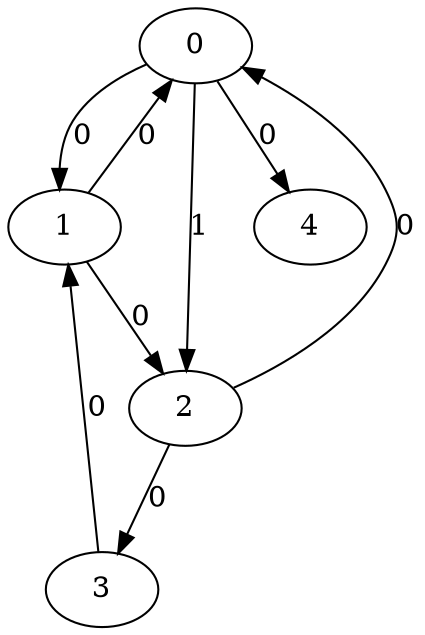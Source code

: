 // Source:716 Canonical: -1 0 1 -1 0 0 -1 0 -1 -1 0 -1 -1 0 -1 -1 0 -1 -1 -1 -1 -1 -1 -1 -1
digraph HRA_from_716_graph_000 {
  0 -> 1 [label="0"];
  0 -> 2 [label="1"];
  1 -> 0 [label="0"];
  1 -> 2 [label="0"];
  2 -> 0 [label="0"];
  2 -> 3 [label="0"];
  3 -> 1 [label="0"];
  0 -> 4 [label="0"];
}

// Source:716 Canonical: -1 0 1 -1 0 0 -1 0 -1 -1 0 -1 -1 0 -1 -1 0 -1 -1 -1 0 -1 -1 -1 -1
digraph HRA_from_716_graph_001 {
  0 -> 1 [label="0"];
  0 -> 2 [label="1"];
  1 -> 0 [label="0"];
  1 -> 2 [label="0"];
  2 -> 0 [label="0"];
  2 -> 3 [label="0"];
  3 -> 1 [label="0"];
  0 -> 4 [label="0"];
  4 -> 0 [label="0"];
}

// Source:716 Canonical: -1 0 1 -1 -1 0 -1 0 -1 0 0 -1 -1 0 -1 -1 0 -1 -1 -1 -1 -1 -1 -1 -1
digraph HRA_from_716_graph_002 {
  0 -> 1 [label="0"];
  0 -> 2 [label="1"];
  1 -> 0 [label="0"];
  1 -> 2 [label="0"];
  2 -> 0 [label="0"];
  2 -> 3 [label="0"];
  3 -> 1 [label="0"];
  1 -> 4 [label="0"];
}

// Source:716 Canonical: -1 0 1 -1 0 0 -1 0 -1 0 0 -1 -1 0 -1 -1 0 -1 -1 -1 -1 -1 -1 -1 -1
digraph HRA_from_716_graph_003 {
  0 -> 1 [label="0"];
  0 -> 2 [label="1"];
  1 -> 0 [label="0"];
  1 -> 2 [label="0"];
  2 -> 0 [label="0"];
  2 -> 3 [label="0"];
  3 -> 1 [label="0"];
  0 -> 4 [label="0"];
  1 -> 4 [label="0"];
}

// Source:716 Canonical: -1 0 1 -1 -1 0 -1 0 -1 0 0 -1 -1 0 -1 -1 0 -1 -1 -1 0 -1 -1 -1 -1
digraph HRA_from_716_graph_004 {
  0 -> 1 [label="0"];
  0 -> 2 [label="1"];
  1 -> 0 [label="0"];
  1 -> 2 [label="0"];
  2 -> 0 [label="0"];
  2 -> 3 [label="0"];
  3 -> 1 [label="0"];
  4 -> 0 [label="0"];
  1 -> 4 [label="0"];
}

// Source:716 Canonical: -1 0 1 -1 0 0 -1 0 -1 0 0 -1 -1 0 -1 -1 0 -1 -1 -1 0 -1 -1 -1 -1
digraph HRA_from_716_graph_005 {
  0 -> 1 [label="0"];
  0 -> 2 [label="1"];
  1 -> 0 [label="0"];
  1 -> 2 [label="0"];
  2 -> 0 [label="0"];
  2 -> 3 [label="0"];
  3 -> 1 [label="0"];
  0 -> 4 [label="0"];
  4 -> 0 [label="0"];
  1 -> 4 [label="0"];
}

// Source:716 Canonical: -1 0 1 -1 0 0 -1 0 -1 -1 0 -1 -1 0 -1 -1 0 -1 -1 -1 -1 0 -1 -1 -1
digraph HRA_from_716_graph_006 {
  0 -> 1 [label="0"];
  0 -> 2 [label="1"];
  1 -> 0 [label="0"];
  1 -> 2 [label="0"];
  2 -> 0 [label="0"];
  2 -> 3 [label="0"];
  3 -> 1 [label="0"];
  0 -> 4 [label="0"];
  4 -> 1 [label="0"];
}

// Source:716 Canonical: -1 0 1 -1 0 0 -1 0 -1 -1 0 -1 -1 0 -1 -1 0 -1 -1 -1 0 0 -1 -1 -1
digraph HRA_from_716_graph_007 {
  0 -> 1 [label="0"];
  0 -> 2 [label="1"];
  1 -> 0 [label="0"];
  1 -> 2 [label="0"];
  2 -> 0 [label="0"];
  2 -> 3 [label="0"];
  3 -> 1 [label="0"];
  0 -> 4 [label="0"];
  4 -> 0 [label="0"];
  4 -> 1 [label="0"];
}

// Source:716 Canonical: -1 0 1 -1 -1 0 -1 0 -1 0 0 -1 -1 0 -1 -1 0 -1 -1 -1 -1 0 -1 -1 -1
digraph HRA_from_716_graph_008 {
  0 -> 1 [label="0"];
  0 -> 2 [label="1"];
  1 -> 0 [label="0"];
  1 -> 2 [label="0"];
  2 -> 0 [label="0"];
  2 -> 3 [label="0"];
  3 -> 1 [label="0"];
  1 -> 4 [label="0"];
  4 -> 1 [label="0"];
}

// Source:716 Canonical: -1 0 1 -1 0 0 -1 0 -1 0 0 -1 -1 0 -1 -1 0 -1 -1 -1 -1 0 -1 -1 -1
digraph HRA_from_716_graph_009 {
  0 -> 1 [label="0"];
  0 -> 2 [label="1"];
  1 -> 0 [label="0"];
  1 -> 2 [label="0"];
  2 -> 0 [label="0"];
  2 -> 3 [label="0"];
  3 -> 1 [label="0"];
  0 -> 4 [label="0"];
  1 -> 4 [label="0"];
  4 -> 1 [label="0"];
}

// Source:716 Canonical: -1 0 1 -1 -1 0 -1 0 -1 0 0 -1 -1 0 -1 -1 0 -1 -1 -1 0 0 -1 -1 -1
digraph HRA_from_716_graph_010 {
  0 -> 1 [label="0"];
  0 -> 2 [label="1"];
  1 -> 0 [label="0"];
  1 -> 2 [label="0"];
  2 -> 0 [label="0"];
  2 -> 3 [label="0"];
  3 -> 1 [label="0"];
  4 -> 0 [label="0"];
  1 -> 4 [label="0"];
  4 -> 1 [label="0"];
}

// Source:716 Canonical: -1 0 1 -1 0 0 -1 0 -1 0 0 -1 -1 0 -1 -1 0 -1 -1 -1 0 0 -1 -1 -1
digraph HRA_from_716_graph_011 {
  0 -> 1 [label="0"];
  0 -> 2 [label="1"];
  1 -> 0 [label="0"];
  1 -> 2 [label="0"];
  2 -> 0 [label="0"];
  2 -> 3 [label="0"];
  3 -> 1 [label="0"];
  0 -> 4 [label="0"];
  4 -> 0 [label="0"];
  1 -> 4 [label="0"];
  4 -> 1 [label="0"];
}

// Source:716 Canonical: -1 0 1 -1 -1 0 -1 0 -1 -1 0 -1 -1 0 0 -1 0 -1 -1 -1 -1 -1 -1 -1 -1
digraph HRA_from_716_graph_012 {
  0 -> 1 [label="0"];
  0 -> 2 [label="1"];
  1 -> 0 [label="0"];
  1 -> 2 [label="0"];
  2 -> 0 [label="0"];
  2 -> 3 [label="0"];
  3 -> 1 [label="0"];
  2 -> 4 [label="0"];
}

// Source:716 Canonical: -1 0 1 -1 0 0 -1 0 -1 -1 0 -1 -1 0 0 -1 0 -1 -1 -1 -1 -1 -1 -1 -1
digraph HRA_from_716_graph_013 {
  0 -> 1 [label="0"];
  0 -> 2 [label="1"];
  1 -> 0 [label="0"];
  1 -> 2 [label="0"];
  2 -> 0 [label="0"];
  2 -> 3 [label="0"];
  3 -> 1 [label="0"];
  0 -> 4 [label="0"];
  2 -> 4 [label="0"];
}

// Source:716 Canonical: -1 0 1 -1 -1 0 -1 0 -1 -1 0 -1 -1 0 0 -1 0 -1 -1 -1 0 -1 -1 -1 -1
digraph HRA_from_716_graph_014 {
  0 -> 1 [label="0"];
  0 -> 2 [label="1"];
  1 -> 0 [label="0"];
  1 -> 2 [label="0"];
  2 -> 0 [label="0"];
  2 -> 3 [label="0"];
  3 -> 1 [label="0"];
  4 -> 0 [label="0"];
  2 -> 4 [label="0"];
}

// Source:716 Canonical: -1 0 1 -1 0 0 -1 0 -1 -1 0 -1 -1 0 0 -1 0 -1 -1 -1 0 -1 -1 -1 -1
digraph HRA_from_716_graph_015 {
  0 -> 1 [label="0"];
  0 -> 2 [label="1"];
  1 -> 0 [label="0"];
  1 -> 2 [label="0"];
  2 -> 0 [label="0"];
  2 -> 3 [label="0"];
  3 -> 1 [label="0"];
  0 -> 4 [label="0"];
  4 -> 0 [label="0"];
  2 -> 4 [label="0"];
}

// Source:716 Canonical: -1 0 1 -1 -1 0 -1 0 -1 0 0 -1 -1 0 0 -1 0 -1 -1 -1 -1 -1 -1 -1 -1
digraph HRA_from_716_graph_016 {
  0 -> 1 [label="0"];
  0 -> 2 [label="1"];
  1 -> 0 [label="0"];
  1 -> 2 [label="0"];
  2 -> 0 [label="0"];
  2 -> 3 [label="0"];
  3 -> 1 [label="0"];
  1 -> 4 [label="0"];
  2 -> 4 [label="0"];
}

// Source:716 Canonical: -1 0 1 -1 0 0 -1 0 -1 0 0 -1 -1 0 0 -1 0 -1 -1 -1 -1 -1 -1 -1 -1
digraph HRA_from_716_graph_017 {
  0 -> 1 [label="0"];
  0 -> 2 [label="1"];
  1 -> 0 [label="0"];
  1 -> 2 [label="0"];
  2 -> 0 [label="0"];
  2 -> 3 [label="0"];
  3 -> 1 [label="0"];
  0 -> 4 [label="0"];
  1 -> 4 [label="0"];
  2 -> 4 [label="0"];
}

// Source:716 Canonical: -1 0 1 -1 -1 0 -1 0 -1 0 0 -1 -1 0 0 -1 0 -1 -1 -1 0 -1 -1 -1 -1
digraph HRA_from_716_graph_018 {
  0 -> 1 [label="0"];
  0 -> 2 [label="1"];
  1 -> 0 [label="0"];
  1 -> 2 [label="0"];
  2 -> 0 [label="0"];
  2 -> 3 [label="0"];
  3 -> 1 [label="0"];
  4 -> 0 [label="0"];
  1 -> 4 [label="0"];
  2 -> 4 [label="0"];
}

// Source:716 Canonical: -1 0 1 -1 0 0 -1 0 -1 0 0 -1 -1 0 0 -1 0 -1 -1 -1 0 -1 -1 -1 -1
digraph HRA_from_716_graph_019 {
  0 -> 1 [label="0"];
  0 -> 2 [label="1"];
  1 -> 0 [label="0"];
  1 -> 2 [label="0"];
  2 -> 0 [label="0"];
  2 -> 3 [label="0"];
  3 -> 1 [label="0"];
  0 -> 4 [label="0"];
  4 -> 0 [label="0"];
  1 -> 4 [label="0"];
  2 -> 4 [label="0"];
}

// Source:716 Canonical: -1 0 1 -1 -1 0 -1 0 -1 -1 0 -1 -1 0 0 -1 0 -1 -1 -1 -1 0 -1 -1 -1
digraph HRA_from_716_graph_020 {
  0 -> 1 [label="0"];
  0 -> 2 [label="1"];
  1 -> 0 [label="0"];
  1 -> 2 [label="0"];
  2 -> 0 [label="0"];
  2 -> 3 [label="0"];
  3 -> 1 [label="0"];
  4 -> 1 [label="0"];
  2 -> 4 [label="0"];
}

// Source:716 Canonical: -1 0 1 -1 0 0 -1 0 -1 -1 0 -1 -1 0 0 -1 0 -1 -1 -1 -1 0 -1 -1 -1
digraph HRA_from_716_graph_021 {
  0 -> 1 [label="0"];
  0 -> 2 [label="1"];
  1 -> 0 [label="0"];
  1 -> 2 [label="0"];
  2 -> 0 [label="0"];
  2 -> 3 [label="0"];
  3 -> 1 [label="0"];
  0 -> 4 [label="0"];
  4 -> 1 [label="0"];
  2 -> 4 [label="0"];
}

// Source:716 Canonical: -1 0 1 -1 -1 0 -1 0 -1 -1 0 -1 -1 0 0 -1 0 -1 -1 -1 0 0 -1 -1 -1
digraph HRA_from_716_graph_022 {
  0 -> 1 [label="0"];
  0 -> 2 [label="1"];
  1 -> 0 [label="0"];
  1 -> 2 [label="0"];
  2 -> 0 [label="0"];
  2 -> 3 [label="0"];
  3 -> 1 [label="0"];
  4 -> 0 [label="0"];
  4 -> 1 [label="0"];
  2 -> 4 [label="0"];
}

// Source:716 Canonical: -1 0 1 -1 0 0 -1 0 -1 -1 0 -1 -1 0 0 -1 0 -1 -1 -1 0 0 -1 -1 -1
digraph HRA_from_716_graph_023 {
  0 -> 1 [label="0"];
  0 -> 2 [label="1"];
  1 -> 0 [label="0"];
  1 -> 2 [label="0"];
  2 -> 0 [label="0"];
  2 -> 3 [label="0"];
  3 -> 1 [label="0"];
  0 -> 4 [label="0"];
  4 -> 0 [label="0"];
  4 -> 1 [label="0"];
  2 -> 4 [label="0"];
}

// Source:716 Canonical: -1 0 1 -1 -1 0 -1 0 -1 0 0 -1 -1 0 0 -1 0 -1 -1 -1 -1 0 -1 -1 -1
digraph HRA_from_716_graph_024 {
  0 -> 1 [label="0"];
  0 -> 2 [label="1"];
  1 -> 0 [label="0"];
  1 -> 2 [label="0"];
  2 -> 0 [label="0"];
  2 -> 3 [label="0"];
  3 -> 1 [label="0"];
  1 -> 4 [label="0"];
  4 -> 1 [label="0"];
  2 -> 4 [label="0"];
}

// Source:716 Canonical: -1 0 1 -1 0 0 -1 0 -1 0 0 -1 -1 0 0 -1 0 -1 -1 -1 -1 0 -1 -1 -1
digraph HRA_from_716_graph_025 {
  0 -> 1 [label="0"];
  0 -> 2 [label="1"];
  1 -> 0 [label="0"];
  1 -> 2 [label="0"];
  2 -> 0 [label="0"];
  2 -> 3 [label="0"];
  3 -> 1 [label="0"];
  0 -> 4 [label="0"];
  1 -> 4 [label="0"];
  4 -> 1 [label="0"];
  2 -> 4 [label="0"];
}

// Source:716 Canonical: -1 0 1 -1 -1 0 -1 0 -1 0 0 -1 -1 0 0 -1 0 -1 -1 -1 0 0 -1 -1 -1
digraph HRA_from_716_graph_026 {
  0 -> 1 [label="0"];
  0 -> 2 [label="1"];
  1 -> 0 [label="0"];
  1 -> 2 [label="0"];
  2 -> 0 [label="0"];
  2 -> 3 [label="0"];
  3 -> 1 [label="0"];
  4 -> 0 [label="0"];
  1 -> 4 [label="0"];
  4 -> 1 [label="0"];
  2 -> 4 [label="0"];
}

// Source:716 Canonical: -1 0 1 -1 0 0 -1 0 -1 0 0 -1 -1 0 0 -1 0 -1 -1 -1 0 0 -1 -1 -1
digraph HRA_from_716_graph_027 {
  0 -> 1 [label="0"];
  0 -> 2 [label="1"];
  1 -> 0 [label="0"];
  1 -> 2 [label="0"];
  2 -> 0 [label="0"];
  2 -> 3 [label="0"];
  3 -> 1 [label="0"];
  0 -> 4 [label="0"];
  4 -> 0 [label="0"];
  1 -> 4 [label="0"];
  4 -> 1 [label="0"];
  2 -> 4 [label="0"];
}

// Source:716 Canonical: -1 0 1 -1 0 0 -1 0 -1 -1 0 -1 -1 0 -1 -1 0 -1 -1 -1 -1 -1 0 -1 -1
digraph HRA_from_716_graph_028 {
  0 -> 1 [label="0"];
  0 -> 2 [label="1"];
  1 -> 0 [label="0"];
  1 -> 2 [label="0"];
  2 -> 0 [label="0"];
  2 -> 3 [label="0"];
  3 -> 1 [label="0"];
  0 -> 4 [label="0"];
  4 -> 2 [label="0"];
}

// Source:716 Canonical: -1 0 1 -1 0 0 -1 0 -1 -1 0 -1 -1 0 -1 -1 0 -1 -1 -1 0 -1 0 -1 -1
digraph HRA_from_716_graph_029 {
  0 -> 1 [label="0"];
  0 -> 2 [label="1"];
  1 -> 0 [label="0"];
  1 -> 2 [label="0"];
  2 -> 0 [label="0"];
  2 -> 3 [label="0"];
  3 -> 1 [label="0"];
  0 -> 4 [label="0"];
  4 -> 0 [label="0"];
  4 -> 2 [label="0"];
}

// Source:716 Canonical: -1 0 1 -1 -1 0 -1 0 -1 0 0 -1 -1 0 -1 -1 0 -1 -1 -1 -1 -1 0 -1 -1
digraph HRA_from_716_graph_030 {
  0 -> 1 [label="0"];
  0 -> 2 [label="1"];
  1 -> 0 [label="0"];
  1 -> 2 [label="0"];
  2 -> 0 [label="0"];
  2 -> 3 [label="0"];
  3 -> 1 [label="0"];
  1 -> 4 [label="0"];
  4 -> 2 [label="0"];
}

// Source:716 Canonical: -1 0 1 -1 0 0 -1 0 -1 0 0 -1 -1 0 -1 -1 0 -1 -1 -1 -1 -1 0 -1 -1
digraph HRA_from_716_graph_031 {
  0 -> 1 [label="0"];
  0 -> 2 [label="1"];
  1 -> 0 [label="0"];
  1 -> 2 [label="0"];
  2 -> 0 [label="0"];
  2 -> 3 [label="0"];
  3 -> 1 [label="0"];
  0 -> 4 [label="0"];
  1 -> 4 [label="0"];
  4 -> 2 [label="0"];
}

// Source:716 Canonical: -1 0 1 -1 -1 0 -1 0 -1 0 0 -1 -1 0 -1 -1 0 -1 -1 -1 0 -1 0 -1 -1
digraph HRA_from_716_graph_032 {
  0 -> 1 [label="0"];
  0 -> 2 [label="1"];
  1 -> 0 [label="0"];
  1 -> 2 [label="0"];
  2 -> 0 [label="0"];
  2 -> 3 [label="0"];
  3 -> 1 [label="0"];
  4 -> 0 [label="0"];
  1 -> 4 [label="0"];
  4 -> 2 [label="0"];
}

// Source:716 Canonical: -1 0 1 -1 0 0 -1 0 -1 0 0 -1 -1 0 -1 -1 0 -1 -1 -1 0 -1 0 -1 -1
digraph HRA_from_716_graph_033 {
  0 -> 1 [label="0"];
  0 -> 2 [label="1"];
  1 -> 0 [label="0"];
  1 -> 2 [label="0"];
  2 -> 0 [label="0"];
  2 -> 3 [label="0"];
  3 -> 1 [label="0"];
  0 -> 4 [label="0"];
  4 -> 0 [label="0"];
  1 -> 4 [label="0"];
  4 -> 2 [label="0"];
}

// Source:716 Canonical: -1 0 1 -1 0 0 -1 0 -1 -1 0 -1 -1 0 -1 -1 0 -1 -1 -1 -1 0 0 -1 -1
digraph HRA_from_716_graph_034 {
  0 -> 1 [label="0"];
  0 -> 2 [label="1"];
  1 -> 0 [label="0"];
  1 -> 2 [label="0"];
  2 -> 0 [label="0"];
  2 -> 3 [label="0"];
  3 -> 1 [label="0"];
  0 -> 4 [label="0"];
  4 -> 1 [label="0"];
  4 -> 2 [label="0"];
}

// Source:716 Canonical: -1 0 1 -1 0 0 -1 0 -1 -1 0 -1 -1 0 -1 -1 0 -1 -1 -1 0 0 0 -1 -1
digraph HRA_from_716_graph_035 {
  0 -> 1 [label="0"];
  0 -> 2 [label="1"];
  1 -> 0 [label="0"];
  1 -> 2 [label="0"];
  2 -> 0 [label="0"];
  2 -> 3 [label="0"];
  3 -> 1 [label="0"];
  0 -> 4 [label="0"];
  4 -> 0 [label="0"];
  4 -> 1 [label="0"];
  4 -> 2 [label="0"];
}

// Source:716 Canonical: -1 0 1 -1 -1 0 -1 0 -1 0 0 -1 -1 0 -1 -1 0 -1 -1 -1 -1 0 0 -1 -1
digraph HRA_from_716_graph_036 {
  0 -> 1 [label="0"];
  0 -> 2 [label="1"];
  1 -> 0 [label="0"];
  1 -> 2 [label="0"];
  2 -> 0 [label="0"];
  2 -> 3 [label="0"];
  3 -> 1 [label="0"];
  1 -> 4 [label="0"];
  4 -> 1 [label="0"];
  4 -> 2 [label="0"];
}

// Source:716 Canonical: -1 0 1 -1 0 0 -1 0 -1 0 0 -1 -1 0 -1 -1 0 -1 -1 -1 -1 0 0 -1 -1
digraph HRA_from_716_graph_037 {
  0 -> 1 [label="0"];
  0 -> 2 [label="1"];
  1 -> 0 [label="0"];
  1 -> 2 [label="0"];
  2 -> 0 [label="0"];
  2 -> 3 [label="0"];
  3 -> 1 [label="0"];
  0 -> 4 [label="0"];
  1 -> 4 [label="0"];
  4 -> 1 [label="0"];
  4 -> 2 [label="0"];
}

// Source:716 Canonical: -1 0 1 -1 -1 0 -1 0 -1 0 0 -1 -1 0 -1 -1 0 -1 -1 -1 0 0 0 -1 -1
digraph HRA_from_716_graph_038 {
  0 -> 1 [label="0"];
  0 -> 2 [label="1"];
  1 -> 0 [label="0"];
  1 -> 2 [label="0"];
  2 -> 0 [label="0"];
  2 -> 3 [label="0"];
  3 -> 1 [label="0"];
  4 -> 0 [label="0"];
  1 -> 4 [label="0"];
  4 -> 1 [label="0"];
  4 -> 2 [label="0"];
}

// Source:716 Canonical: -1 0 1 -1 0 0 -1 0 -1 0 0 -1 -1 0 -1 -1 0 -1 -1 -1 0 0 0 -1 -1
digraph HRA_from_716_graph_039 {
  0 -> 1 [label="0"];
  0 -> 2 [label="1"];
  1 -> 0 [label="0"];
  1 -> 2 [label="0"];
  2 -> 0 [label="0"];
  2 -> 3 [label="0"];
  3 -> 1 [label="0"];
  0 -> 4 [label="0"];
  4 -> 0 [label="0"];
  1 -> 4 [label="0"];
  4 -> 1 [label="0"];
  4 -> 2 [label="0"];
}

// Source:716 Canonical: -1 0 1 -1 -1 0 -1 0 -1 -1 0 -1 -1 0 0 -1 0 -1 -1 -1 -1 -1 0 -1 -1
digraph HRA_from_716_graph_040 {
  0 -> 1 [label="0"];
  0 -> 2 [label="1"];
  1 -> 0 [label="0"];
  1 -> 2 [label="0"];
  2 -> 0 [label="0"];
  2 -> 3 [label="0"];
  3 -> 1 [label="0"];
  2 -> 4 [label="0"];
  4 -> 2 [label="0"];
}

// Source:716 Canonical: -1 0 1 -1 0 0 -1 0 -1 -1 0 -1 -1 0 0 -1 0 -1 -1 -1 -1 -1 0 -1 -1
digraph HRA_from_716_graph_041 {
  0 -> 1 [label="0"];
  0 -> 2 [label="1"];
  1 -> 0 [label="0"];
  1 -> 2 [label="0"];
  2 -> 0 [label="0"];
  2 -> 3 [label="0"];
  3 -> 1 [label="0"];
  0 -> 4 [label="0"];
  2 -> 4 [label="0"];
  4 -> 2 [label="0"];
}

// Source:716 Canonical: -1 0 1 -1 -1 0 -1 0 -1 -1 0 -1 -1 0 0 -1 0 -1 -1 -1 0 -1 0 -1 -1
digraph HRA_from_716_graph_042 {
  0 -> 1 [label="0"];
  0 -> 2 [label="1"];
  1 -> 0 [label="0"];
  1 -> 2 [label="0"];
  2 -> 0 [label="0"];
  2 -> 3 [label="0"];
  3 -> 1 [label="0"];
  4 -> 0 [label="0"];
  2 -> 4 [label="0"];
  4 -> 2 [label="0"];
}

// Source:716 Canonical: -1 0 1 -1 0 0 -1 0 -1 -1 0 -1 -1 0 0 -1 0 -1 -1 -1 0 -1 0 -1 -1
digraph HRA_from_716_graph_043 {
  0 -> 1 [label="0"];
  0 -> 2 [label="1"];
  1 -> 0 [label="0"];
  1 -> 2 [label="0"];
  2 -> 0 [label="0"];
  2 -> 3 [label="0"];
  3 -> 1 [label="0"];
  0 -> 4 [label="0"];
  4 -> 0 [label="0"];
  2 -> 4 [label="0"];
  4 -> 2 [label="0"];
}

// Source:716 Canonical: -1 0 1 -1 -1 0 -1 0 -1 0 0 -1 -1 0 0 -1 0 -1 -1 -1 -1 -1 0 -1 -1
digraph HRA_from_716_graph_044 {
  0 -> 1 [label="0"];
  0 -> 2 [label="1"];
  1 -> 0 [label="0"];
  1 -> 2 [label="0"];
  2 -> 0 [label="0"];
  2 -> 3 [label="0"];
  3 -> 1 [label="0"];
  1 -> 4 [label="0"];
  2 -> 4 [label="0"];
  4 -> 2 [label="0"];
}

// Source:716 Canonical: -1 0 1 -1 0 0 -1 0 -1 0 0 -1 -1 0 0 -1 0 -1 -1 -1 -1 -1 0 -1 -1
digraph HRA_from_716_graph_045 {
  0 -> 1 [label="0"];
  0 -> 2 [label="1"];
  1 -> 0 [label="0"];
  1 -> 2 [label="0"];
  2 -> 0 [label="0"];
  2 -> 3 [label="0"];
  3 -> 1 [label="0"];
  0 -> 4 [label="0"];
  1 -> 4 [label="0"];
  2 -> 4 [label="0"];
  4 -> 2 [label="0"];
}

// Source:716 Canonical: -1 0 1 -1 -1 0 -1 0 -1 0 0 -1 -1 0 0 -1 0 -1 -1 -1 0 -1 0 -1 -1
digraph HRA_from_716_graph_046 {
  0 -> 1 [label="0"];
  0 -> 2 [label="1"];
  1 -> 0 [label="0"];
  1 -> 2 [label="0"];
  2 -> 0 [label="0"];
  2 -> 3 [label="0"];
  3 -> 1 [label="0"];
  4 -> 0 [label="0"];
  1 -> 4 [label="0"];
  2 -> 4 [label="0"];
  4 -> 2 [label="0"];
}

// Source:716 Canonical: -1 0 1 -1 0 0 -1 0 -1 0 0 -1 -1 0 0 -1 0 -1 -1 -1 0 -1 0 -1 -1
digraph HRA_from_716_graph_047 {
  0 -> 1 [label="0"];
  0 -> 2 [label="1"];
  1 -> 0 [label="0"];
  1 -> 2 [label="0"];
  2 -> 0 [label="0"];
  2 -> 3 [label="0"];
  3 -> 1 [label="0"];
  0 -> 4 [label="0"];
  4 -> 0 [label="0"];
  1 -> 4 [label="0"];
  2 -> 4 [label="0"];
  4 -> 2 [label="0"];
}

// Source:716 Canonical: -1 0 1 -1 -1 0 -1 0 -1 -1 0 -1 -1 0 0 -1 0 -1 -1 -1 -1 0 0 -1 -1
digraph HRA_from_716_graph_048 {
  0 -> 1 [label="0"];
  0 -> 2 [label="1"];
  1 -> 0 [label="0"];
  1 -> 2 [label="0"];
  2 -> 0 [label="0"];
  2 -> 3 [label="0"];
  3 -> 1 [label="0"];
  4 -> 1 [label="0"];
  2 -> 4 [label="0"];
  4 -> 2 [label="0"];
}

// Source:716 Canonical: -1 0 1 -1 0 0 -1 0 -1 -1 0 -1 -1 0 0 -1 0 -1 -1 -1 -1 0 0 -1 -1
digraph HRA_from_716_graph_049 {
  0 -> 1 [label="0"];
  0 -> 2 [label="1"];
  1 -> 0 [label="0"];
  1 -> 2 [label="0"];
  2 -> 0 [label="0"];
  2 -> 3 [label="0"];
  3 -> 1 [label="0"];
  0 -> 4 [label="0"];
  4 -> 1 [label="0"];
  2 -> 4 [label="0"];
  4 -> 2 [label="0"];
}

// Source:716 Canonical: -1 0 1 -1 -1 0 -1 0 -1 -1 0 -1 -1 0 0 -1 0 -1 -1 -1 0 0 0 -1 -1
digraph HRA_from_716_graph_050 {
  0 -> 1 [label="0"];
  0 -> 2 [label="1"];
  1 -> 0 [label="0"];
  1 -> 2 [label="0"];
  2 -> 0 [label="0"];
  2 -> 3 [label="0"];
  3 -> 1 [label="0"];
  4 -> 0 [label="0"];
  4 -> 1 [label="0"];
  2 -> 4 [label="0"];
  4 -> 2 [label="0"];
}

// Source:716 Canonical: -1 0 1 -1 0 0 -1 0 -1 -1 0 -1 -1 0 0 -1 0 -1 -1 -1 0 0 0 -1 -1
digraph HRA_from_716_graph_051 {
  0 -> 1 [label="0"];
  0 -> 2 [label="1"];
  1 -> 0 [label="0"];
  1 -> 2 [label="0"];
  2 -> 0 [label="0"];
  2 -> 3 [label="0"];
  3 -> 1 [label="0"];
  0 -> 4 [label="0"];
  4 -> 0 [label="0"];
  4 -> 1 [label="0"];
  2 -> 4 [label="0"];
  4 -> 2 [label="0"];
}

// Source:716 Canonical: -1 0 1 -1 -1 0 -1 0 -1 0 0 -1 -1 0 0 -1 0 -1 -1 -1 -1 0 0 -1 -1
digraph HRA_from_716_graph_052 {
  0 -> 1 [label="0"];
  0 -> 2 [label="1"];
  1 -> 0 [label="0"];
  1 -> 2 [label="0"];
  2 -> 0 [label="0"];
  2 -> 3 [label="0"];
  3 -> 1 [label="0"];
  1 -> 4 [label="0"];
  4 -> 1 [label="0"];
  2 -> 4 [label="0"];
  4 -> 2 [label="0"];
}

// Source:716 Canonical: -1 0 1 -1 0 0 -1 0 -1 0 0 -1 -1 0 0 -1 0 -1 -1 -1 -1 0 0 -1 -1
digraph HRA_from_716_graph_053 {
  0 -> 1 [label="0"];
  0 -> 2 [label="1"];
  1 -> 0 [label="0"];
  1 -> 2 [label="0"];
  2 -> 0 [label="0"];
  2 -> 3 [label="0"];
  3 -> 1 [label="0"];
  0 -> 4 [label="0"];
  1 -> 4 [label="0"];
  4 -> 1 [label="0"];
  2 -> 4 [label="0"];
  4 -> 2 [label="0"];
}

// Source:716 Canonical: -1 0 1 -1 -1 0 -1 0 -1 0 0 -1 -1 0 0 -1 0 -1 -1 -1 0 0 0 -1 -1
digraph HRA_from_716_graph_054 {
  0 -> 1 [label="0"];
  0 -> 2 [label="1"];
  1 -> 0 [label="0"];
  1 -> 2 [label="0"];
  2 -> 0 [label="0"];
  2 -> 3 [label="0"];
  3 -> 1 [label="0"];
  4 -> 0 [label="0"];
  1 -> 4 [label="0"];
  4 -> 1 [label="0"];
  2 -> 4 [label="0"];
  4 -> 2 [label="0"];
}

// Source:716 Canonical: -1 0 1 -1 0 0 -1 0 -1 0 0 -1 -1 0 0 -1 0 -1 -1 -1 0 0 0 -1 -1
digraph HRA_from_716_graph_055 {
  0 -> 1 [label="0"];
  0 -> 2 [label="1"];
  1 -> 0 [label="0"];
  1 -> 2 [label="0"];
  2 -> 0 [label="0"];
  2 -> 3 [label="0"];
  3 -> 1 [label="0"];
  0 -> 4 [label="0"];
  4 -> 0 [label="0"];
  1 -> 4 [label="0"];
  4 -> 1 [label="0"];
  2 -> 4 [label="0"];
  4 -> 2 [label="0"];
}

// Source:716 Canonical: -1 0 1 -1 -1 0 -1 0 -1 -1 0 -1 -1 0 -1 -1 0 -1 -1 0 -1 -1 -1 -1 -1
digraph HRA_from_716_graph_056 {
  0 -> 1 [label="0"];
  0 -> 2 [label="1"];
  1 -> 0 [label="0"];
  1 -> 2 [label="0"];
  2 -> 0 [label="0"];
  2 -> 3 [label="0"];
  3 -> 1 [label="0"];
  3 -> 4 [label="0"];
}

// Source:716 Canonical: -1 0 1 -1 0 0 -1 0 -1 -1 0 -1 -1 0 -1 -1 0 -1 -1 0 -1 -1 -1 -1 -1
digraph HRA_from_716_graph_057 {
  0 -> 1 [label="0"];
  0 -> 2 [label="1"];
  1 -> 0 [label="0"];
  1 -> 2 [label="0"];
  2 -> 0 [label="0"];
  2 -> 3 [label="0"];
  3 -> 1 [label="0"];
  0 -> 4 [label="0"];
  3 -> 4 [label="0"];
}

// Source:716 Canonical: -1 0 1 -1 -1 0 -1 0 -1 -1 0 -1 -1 0 -1 -1 0 -1 -1 0 0 -1 -1 -1 -1
digraph HRA_from_716_graph_058 {
  0 -> 1 [label="0"];
  0 -> 2 [label="1"];
  1 -> 0 [label="0"];
  1 -> 2 [label="0"];
  2 -> 0 [label="0"];
  2 -> 3 [label="0"];
  3 -> 1 [label="0"];
  4 -> 0 [label="0"];
  3 -> 4 [label="0"];
}

// Source:716 Canonical: -1 0 1 -1 0 0 -1 0 -1 -1 0 -1 -1 0 -1 -1 0 -1 -1 0 0 -1 -1 -1 -1
digraph HRA_from_716_graph_059 {
  0 -> 1 [label="0"];
  0 -> 2 [label="1"];
  1 -> 0 [label="0"];
  1 -> 2 [label="0"];
  2 -> 0 [label="0"];
  2 -> 3 [label="0"];
  3 -> 1 [label="0"];
  0 -> 4 [label="0"];
  4 -> 0 [label="0"];
  3 -> 4 [label="0"];
}

// Source:716 Canonical: -1 0 1 -1 -1 0 -1 0 -1 0 0 -1 -1 0 -1 -1 0 -1 -1 0 -1 -1 -1 -1 -1
digraph HRA_from_716_graph_060 {
  0 -> 1 [label="0"];
  0 -> 2 [label="1"];
  1 -> 0 [label="0"];
  1 -> 2 [label="0"];
  2 -> 0 [label="0"];
  2 -> 3 [label="0"];
  3 -> 1 [label="0"];
  1 -> 4 [label="0"];
  3 -> 4 [label="0"];
}

// Source:716 Canonical: -1 0 1 -1 0 0 -1 0 -1 0 0 -1 -1 0 -1 -1 0 -1 -1 0 -1 -1 -1 -1 -1
digraph HRA_from_716_graph_061 {
  0 -> 1 [label="0"];
  0 -> 2 [label="1"];
  1 -> 0 [label="0"];
  1 -> 2 [label="0"];
  2 -> 0 [label="0"];
  2 -> 3 [label="0"];
  3 -> 1 [label="0"];
  0 -> 4 [label="0"];
  1 -> 4 [label="0"];
  3 -> 4 [label="0"];
}

// Source:716 Canonical: -1 0 1 -1 -1 0 -1 0 -1 0 0 -1 -1 0 -1 -1 0 -1 -1 0 0 -1 -1 -1 -1
digraph HRA_from_716_graph_062 {
  0 -> 1 [label="0"];
  0 -> 2 [label="1"];
  1 -> 0 [label="0"];
  1 -> 2 [label="0"];
  2 -> 0 [label="0"];
  2 -> 3 [label="0"];
  3 -> 1 [label="0"];
  4 -> 0 [label="0"];
  1 -> 4 [label="0"];
  3 -> 4 [label="0"];
}

// Source:716 Canonical: -1 0 1 -1 0 0 -1 0 -1 0 0 -1 -1 0 -1 -1 0 -1 -1 0 0 -1 -1 -1 -1
digraph HRA_from_716_graph_063 {
  0 -> 1 [label="0"];
  0 -> 2 [label="1"];
  1 -> 0 [label="0"];
  1 -> 2 [label="0"];
  2 -> 0 [label="0"];
  2 -> 3 [label="0"];
  3 -> 1 [label="0"];
  0 -> 4 [label="0"];
  4 -> 0 [label="0"];
  1 -> 4 [label="0"];
  3 -> 4 [label="0"];
}

// Source:716 Canonical: -1 0 1 -1 -1 0 -1 0 -1 -1 0 -1 -1 0 -1 -1 0 -1 -1 0 -1 0 -1 -1 -1
digraph HRA_from_716_graph_064 {
  0 -> 1 [label="0"];
  0 -> 2 [label="1"];
  1 -> 0 [label="0"];
  1 -> 2 [label="0"];
  2 -> 0 [label="0"];
  2 -> 3 [label="0"];
  3 -> 1 [label="0"];
  4 -> 1 [label="0"];
  3 -> 4 [label="0"];
}

// Source:716 Canonical: -1 0 1 -1 0 0 -1 0 -1 -1 0 -1 -1 0 -1 -1 0 -1 -1 0 -1 0 -1 -1 -1
digraph HRA_from_716_graph_065 {
  0 -> 1 [label="0"];
  0 -> 2 [label="1"];
  1 -> 0 [label="0"];
  1 -> 2 [label="0"];
  2 -> 0 [label="0"];
  2 -> 3 [label="0"];
  3 -> 1 [label="0"];
  0 -> 4 [label="0"];
  4 -> 1 [label="0"];
  3 -> 4 [label="0"];
}

// Source:716 Canonical: -1 0 1 -1 -1 0 -1 0 -1 -1 0 -1 -1 0 -1 -1 0 -1 -1 0 0 0 -1 -1 -1
digraph HRA_from_716_graph_066 {
  0 -> 1 [label="0"];
  0 -> 2 [label="1"];
  1 -> 0 [label="0"];
  1 -> 2 [label="0"];
  2 -> 0 [label="0"];
  2 -> 3 [label="0"];
  3 -> 1 [label="0"];
  4 -> 0 [label="0"];
  4 -> 1 [label="0"];
  3 -> 4 [label="0"];
}

// Source:716 Canonical: -1 0 1 -1 0 0 -1 0 -1 -1 0 -1 -1 0 -1 -1 0 -1 -1 0 0 0 -1 -1 -1
digraph HRA_from_716_graph_067 {
  0 -> 1 [label="0"];
  0 -> 2 [label="1"];
  1 -> 0 [label="0"];
  1 -> 2 [label="0"];
  2 -> 0 [label="0"];
  2 -> 3 [label="0"];
  3 -> 1 [label="0"];
  0 -> 4 [label="0"];
  4 -> 0 [label="0"];
  4 -> 1 [label="0"];
  3 -> 4 [label="0"];
}

// Source:716 Canonical: -1 0 1 -1 -1 0 -1 0 -1 0 0 -1 -1 0 -1 -1 0 -1 -1 0 -1 0 -1 -1 -1
digraph HRA_from_716_graph_068 {
  0 -> 1 [label="0"];
  0 -> 2 [label="1"];
  1 -> 0 [label="0"];
  1 -> 2 [label="0"];
  2 -> 0 [label="0"];
  2 -> 3 [label="0"];
  3 -> 1 [label="0"];
  1 -> 4 [label="0"];
  4 -> 1 [label="0"];
  3 -> 4 [label="0"];
}

// Source:716 Canonical: -1 0 1 -1 0 0 -1 0 -1 0 0 -1 -1 0 -1 -1 0 -1 -1 0 -1 0 -1 -1 -1
digraph HRA_from_716_graph_069 {
  0 -> 1 [label="0"];
  0 -> 2 [label="1"];
  1 -> 0 [label="0"];
  1 -> 2 [label="0"];
  2 -> 0 [label="0"];
  2 -> 3 [label="0"];
  3 -> 1 [label="0"];
  0 -> 4 [label="0"];
  1 -> 4 [label="0"];
  4 -> 1 [label="0"];
  3 -> 4 [label="0"];
}

// Source:716 Canonical: -1 0 1 -1 -1 0 -1 0 -1 0 0 -1 -1 0 -1 -1 0 -1 -1 0 0 0 -1 -1 -1
digraph HRA_from_716_graph_070 {
  0 -> 1 [label="0"];
  0 -> 2 [label="1"];
  1 -> 0 [label="0"];
  1 -> 2 [label="0"];
  2 -> 0 [label="0"];
  2 -> 3 [label="0"];
  3 -> 1 [label="0"];
  4 -> 0 [label="0"];
  1 -> 4 [label="0"];
  4 -> 1 [label="0"];
  3 -> 4 [label="0"];
}

// Source:716 Canonical: -1 0 1 -1 0 0 -1 0 -1 0 0 -1 -1 0 -1 -1 0 -1 -1 0 0 0 -1 -1 -1
digraph HRA_from_716_graph_071 {
  0 -> 1 [label="0"];
  0 -> 2 [label="1"];
  1 -> 0 [label="0"];
  1 -> 2 [label="0"];
  2 -> 0 [label="0"];
  2 -> 3 [label="0"];
  3 -> 1 [label="0"];
  0 -> 4 [label="0"];
  4 -> 0 [label="0"];
  1 -> 4 [label="0"];
  4 -> 1 [label="0"];
  3 -> 4 [label="0"];
}

// Source:716 Canonical: -1 0 1 -1 -1 0 -1 0 -1 -1 0 -1 -1 0 0 -1 0 -1 -1 0 -1 -1 -1 -1 -1
digraph HRA_from_716_graph_072 {
  0 -> 1 [label="0"];
  0 -> 2 [label="1"];
  1 -> 0 [label="0"];
  1 -> 2 [label="0"];
  2 -> 0 [label="0"];
  2 -> 3 [label="0"];
  3 -> 1 [label="0"];
  2 -> 4 [label="0"];
  3 -> 4 [label="0"];
}

// Source:716 Canonical: -1 0 1 -1 0 0 -1 0 -1 -1 0 -1 -1 0 0 -1 0 -1 -1 0 -1 -1 -1 -1 -1
digraph HRA_from_716_graph_073 {
  0 -> 1 [label="0"];
  0 -> 2 [label="1"];
  1 -> 0 [label="0"];
  1 -> 2 [label="0"];
  2 -> 0 [label="0"];
  2 -> 3 [label="0"];
  3 -> 1 [label="0"];
  0 -> 4 [label="0"];
  2 -> 4 [label="0"];
  3 -> 4 [label="0"];
}

// Source:716 Canonical: -1 0 1 -1 -1 0 -1 0 -1 -1 0 -1 -1 0 0 -1 0 -1 -1 0 0 -1 -1 -1 -1
digraph HRA_from_716_graph_074 {
  0 -> 1 [label="0"];
  0 -> 2 [label="1"];
  1 -> 0 [label="0"];
  1 -> 2 [label="0"];
  2 -> 0 [label="0"];
  2 -> 3 [label="0"];
  3 -> 1 [label="0"];
  4 -> 0 [label="0"];
  2 -> 4 [label="0"];
  3 -> 4 [label="0"];
}

// Source:716 Canonical: -1 0 1 -1 0 0 -1 0 -1 -1 0 -1 -1 0 0 -1 0 -1 -1 0 0 -1 -1 -1 -1
digraph HRA_from_716_graph_075 {
  0 -> 1 [label="0"];
  0 -> 2 [label="1"];
  1 -> 0 [label="0"];
  1 -> 2 [label="0"];
  2 -> 0 [label="0"];
  2 -> 3 [label="0"];
  3 -> 1 [label="0"];
  0 -> 4 [label="0"];
  4 -> 0 [label="0"];
  2 -> 4 [label="0"];
  3 -> 4 [label="0"];
}

// Source:716 Canonical: -1 0 1 -1 -1 0 -1 0 -1 0 0 -1 -1 0 0 -1 0 -1 -1 0 -1 -1 -1 -1 -1
digraph HRA_from_716_graph_076 {
  0 -> 1 [label="0"];
  0 -> 2 [label="1"];
  1 -> 0 [label="0"];
  1 -> 2 [label="0"];
  2 -> 0 [label="0"];
  2 -> 3 [label="0"];
  3 -> 1 [label="0"];
  1 -> 4 [label="0"];
  2 -> 4 [label="0"];
  3 -> 4 [label="0"];
}

// Source:716 Canonical: -1 0 1 -1 0 0 -1 0 -1 0 0 -1 -1 0 0 -1 0 -1 -1 0 -1 -1 -1 -1 -1
digraph HRA_from_716_graph_077 {
  0 -> 1 [label="0"];
  0 -> 2 [label="1"];
  1 -> 0 [label="0"];
  1 -> 2 [label="0"];
  2 -> 0 [label="0"];
  2 -> 3 [label="0"];
  3 -> 1 [label="0"];
  0 -> 4 [label="0"];
  1 -> 4 [label="0"];
  2 -> 4 [label="0"];
  3 -> 4 [label="0"];
}

// Source:716 Canonical: -1 0 1 -1 -1 0 -1 0 -1 0 0 -1 -1 0 0 -1 0 -1 -1 0 0 -1 -1 -1 -1
digraph HRA_from_716_graph_078 {
  0 -> 1 [label="0"];
  0 -> 2 [label="1"];
  1 -> 0 [label="0"];
  1 -> 2 [label="0"];
  2 -> 0 [label="0"];
  2 -> 3 [label="0"];
  3 -> 1 [label="0"];
  4 -> 0 [label="0"];
  1 -> 4 [label="0"];
  2 -> 4 [label="0"];
  3 -> 4 [label="0"];
}

// Source:716 Canonical: -1 0 1 -1 0 0 -1 0 -1 0 0 -1 -1 0 0 -1 0 -1 -1 0 0 -1 -1 -1 -1
digraph HRA_from_716_graph_079 {
  0 -> 1 [label="0"];
  0 -> 2 [label="1"];
  1 -> 0 [label="0"];
  1 -> 2 [label="0"];
  2 -> 0 [label="0"];
  2 -> 3 [label="0"];
  3 -> 1 [label="0"];
  0 -> 4 [label="0"];
  4 -> 0 [label="0"];
  1 -> 4 [label="0"];
  2 -> 4 [label="0"];
  3 -> 4 [label="0"];
}

// Source:716 Canonical: -1 0 1 -1 -1 0 -1 0 -1 -1 0 -1 -1 0 0 -1 0 -1 -1 0 -1 0 -1 -1 -1
digraph HRA_from_716_graph_080 {
  0 -> 1 [label="0"];
  0 -> 2 [label="1"];
  1 -> 0 [label="0"];
  1 -> 2 [label="0"];
  2 -> 0 [label="0"];
  2 -> 3 [label="0"];
  3 -> 1 [label="0"];
  4 -> 1 [label="0"];
  2 -> 4 [label="0"];
  3 -> 4 [label="0"];
}

// Source:716 Canonical: -1 0 1 -1 0 0 -1 0 -1 -1 0 -1 -1 0 0 -1 0 -1 -1 0 -1 0 -1 -1 -1
digraph HRA_from_716_graph_081 {
  0 -> 1 [label="0"];
  0 -> 2 [label="1"];
  1 -> 0 [label="0"];
  1 -> 2 [label="0"];
  2 -> 0 [label="0"];
  2 -> 3 [label="0"];
  3 -> 1 [label="0"];
  0 -> 4 [label="0"];
  4 -> 1 [label="0"];
  2 -> 4 [label="0"];
  3 -> 4 [label="0"];
}

// Source:716 Canonical: -1 0 1 -1 -1 0 -1 0 -1 -1 0 -1 -1 0 0 -1 0 -1 -1 0 0 0 -1 -1 -1
digraph HRA_from_716_graph_082 {
  0 -> 1 [label="0"];
  0 -> 2 [label="1"];
  1 -> 0 [label="0"];
  1 -> 2 [label="0"];
  2 -> 0 [label="0"];
  2 -> 3 [label="0"];
  3 -> 1 [label="0"];
  4 -> 0 [label="0"];
  4 -> 1 [label="0"];
  2 -> 4 [label="0"];
  3 -> 4 [label="0"];
}

// Source:716 Canonical: -1 0 1 -1 0 0 -1 0 -1 -1 0 -1 -1 0 0 -1 0 -1 -1 0 0 0 -1 -1 -1
digraph HRA_from_716_graph_083 {
  0 -> 1 [label="0"];
  0 -> 2 [label="1"];
  1 -> 0 [label="0"];
  1 -> 2 [label="0"];
  2 -> 0 [label="0"];
  2 -> 3 [label="0"];
  3 -> 1 [label="0"];
  0 -> 4 [label="0"];
  4 -> 0 [label="0"];
  4 -> 1 [label="0"];
  2 -> 4 [label="0"];
  3 -> 4 [label="0"];
}

// Source:716 Canonical: -1 0 1 -1 -1 0 -1 0 -1 0 0 -1 -1 0 0 -1 0 -1 -1 0 -1 0 -1 -1 -1
digraph HRA_from_716_graph_084 {
  0 -> 1 [label="0"];
  0 -> 2 [label="1"];
  1 -> 0 [label="0"];
  1 -> 2 [label="0"];
  2 -> 0 [label="0"];
  2 -> 3 [label="0"];
  3 -> 1 [label="0"];
  1 -> 4 [label="0"];
  4 -> 1 [label="0"];
  2 -> 4 [label="0"];
  3 -> 4 [label="0"];
}

// Source:716 Canonical: -1 0 1 -1 0 0 -1 0 -1 0 0 -1 -1 0 0 -1 0 -1 -1 0 -1 0 -1 -1 -1
digraph HRA_from_716_graph_085 {
  0 -> 1 [label="0"];
  0 -> 2 [label="1"];
  1 -> 0 [label="0"];
  1 -> 2 [label="0"];
  2 -> 0 [label="0"];
  2 -> 3 [label="0"];
  3 -> 1 [label="0"];
  0 -> 4 [label="0"];
  1 -> 4 [label="0"];
  4 -> 1 [label="0"];
  2 -> 4 [label="0"];
  3 -> 4 [label="0"];
}

// Source:716 Canonical: -1 0 1 -1 -1 0 -1 0 -1 0 0 -1 -1 0 0 -1 0 -1 -1 0 0 0 -1 -1 -1
digraph HRA_from_716_graph_086 {
  0 -> 1 [label="0"];
  0 -> 2 [label="1"];
  1 -> 0 [label="0"];
  1 -> 2 [label="0"];
  2 -> 0 [label="0"];
  2 -> 3 [label="0"];
  3 -> 1 [label="0"];
  4 -> 0 [label="0"];
  1 -> 4 [label="0"];
  4 -> 1 [label="0"];
  2 -> 4 [label="0"];
  3 -> 4 [label="0"];
}

// Source:716 Canonical: -1 0 1 -1 0 0 -1 0 -1 0 0 -1 -1 0 0 -1 0 -1 -1 0 0 0 -1 -1 -1
digraph HRA_from_716_graph_087 {
  0 -> 1 [label="0"];
  0 -> 2 [label="1"];
  1 -> 0 [label="0"];
  1 -> 2 [label="0"];
  2 -> 0 [label="0"];
  2 -> 3 [label="0"];
  3 -> 1 [label="0"];
  0 -> 4 [label="0"];
  4 -> 0 [label="0"];
  1 -> 4 [label="0"];
  4 -> 1 [label="0"];
  2 -> 4 [label="0"];
  3 -> 4 [label="0"];
}

// Source:716 Canonical: -1 0 1 -1 -1 0 -1 0 -1 -1 0 -1 -1 0 -1 -1 0 -1 -1 0 -1 -1 0 -1 -1
digraph HRA_from_716_graph_088 {
  0 -> 1 [label="0"];
  0 -> 2 [label="1"];
  1 -> 0 [label="0"];
  1 -> 2 [label="0"];
  2 -> 0 [label="0"];
  2 -> 3 [label="0"];
  3 -> 1 [label="0"];
  4 -> 2 [label="0"];
  3 -> 4 [label="0"];
}

// Source:716 Canonical: -1 0 1 -1 0 0 -1 0 -1 -1 0 -1 -1 0 -1 -1 0 -1 -1 0 -1 -1 0 -1 -1
digraph HRA_from_716_graph_089 {
  0 -> 1 [label="0"];
  0 -> 2 [label="1"];
  1 -> 0 [label="0"];
  1 -> 2 [label="0"];
  2 -> 0 [label="0"];
  2 -> 3 [label="0"];
  3 -> 1 [label="0"];
  0 -> 4 [label="0"];
  4 -> 2 [label="0"];
  3 -> 4 [label="0"];
}

// Source:716 Canonical: -1 0 1 -1 -1 0 -1 0 -1 -1 0 -1 -1 0 -1 -1 0 -1 -1 0 0 -1 0 -1 -1
digraph HRA_from_716_graph_090 {
  0 -> 1 [label="0"];
  0 -> 2 [label="1"];
  1 -> 0 [label="0"];
  1 -> 2 [label="0"];
  2 -> 0 [label="0"];
  2 -> 3 [label="0"];
  3 -> 1 [label="0"];
  4 -> 0 [label="0"];
  4 -> 2 [label="0"];
  3 -> 4 [label="0"];
}

// Source:716 Canonical: -1 0 1 -1 0 0 -1 0 -1 -1 0 -1 -1 0 -1 -1 0 -1 -1 0 0 -1 0 -1 -1
digraph HRA_from_716_graph_091 {
  0 -> 1 [label="0"];
  0 -> 2 [label="1"];
  1 -> 0 [label="0"];
  1 -> 2 [label="0"];
  2 -> 0 [label="0"];
  2 -> 3 [label="0"];
  3 -> 1 [label="0"];
  0 -> 4 [label="0"];
  4 -> 0 [label="0"];
  4 -> 2 [label="0"];
  3 -> 4 [label="0"];
}

// Source:716 Canonical: -1 0 1 -1 -1 0 -1 0 -1 0 0 -1 -1 0 -1 -1 0 -1 -1 0 -1 -1 0 -1 -1
digraph HRA_from_716_graph_092 {
  0 -> 1 [label="0"];
  0 -> 2 [label="1"];
  1 -> 0 [label="0"];
  1 -> 2 [label="0"];
  2 -> 0 [label="0"];
  2 -> 3 [label="0"];
  3 -> 1 [label="0"];
  1 -> 4 [label="0"];
  4 -> 2 [label="0"];
  3 -> 4 [label="0"];
}

// Source:716 Canonical: -1 0 1 -1 0 0 -1 0 -1 0 0 -1 -1 0 -1 -1 0 -1 -1 0 -1 -1 0 -1 -1
digraph HRA_from_716_graph_093 {
  0 -> 1 [label="0"];
  0 -> 2 [label="1"];
  1 -> 0 [label="0"];
  1 -> 2 [label="0"];
  2 -> 0 [label="0"];
  2 -> 3 [label="0"];
  3 -> 1 [label="0"];
  0 -> 4 [label="0"];
  1 -> 4 [label="0"];
  4 -> 2 [label="0"];
  3 -> 4 [label="0"];
}

// Source:716 Canonical: -1 0 1 -1 -1 0 -1 0 -1 0 0 -1 -1 0 -1 -1 0 -1 -1 0 0 -1 0 -1 -1
digraph HRA_from_716_graph_094 {
  0 -> 1 [label="0"];
  0 -> 2 [label="1"];
  1 -> 0 [label="0"];
  1 -> 2 [label="0"];
  2 -> 0 [label="0"];
  2 -> 3 [label="0"];
  3 -> 1 [label="0"];
  4 -> 0 [label="0"];
  1 -> 4 [label="0"];
  4 -> 2 [label="0"];
  3 -> 4 [label="0"];
}

// Source:716 Canonical: -1 0 1 -1 0 0 -1 0 -1 0 0 -1 -1 0 -1 -1 0 -1 -1 0 0 -1 0 -1 -1
digraph HRA_from_716_graph_095 {
  0 -> 1 [label="0"];
  0 -> 2 [label="1"];
  1 -> 0 [label="0"];
  1 -> 2 [label="0"];
  2 -> 0 [label="0"];
  2 -> 3 [label="0"];
  3 -> 1 [label="0"];
  0 -> 4 [label="0"];
  4 -> 0 [label="0"];
  1 -> 4 [label="0"];
  4 -> 2 [label="0"];
  3 -> 4 [label="0"];
}

// Source:716 Canonical: -1 0 1 -1 -1 0 -1 0 -1 -1 0 -1 -1 0 -1 -1 0 -1 -1 0 -1 0 0 -1 -1
digraph HRA_from_716_graph_096 {
  0 -> 1 [label="0"];
  0 -> 2 [label="1"];
  1 -> 0 [label="0"];
  1 -> 2 [label="0"];
  2 -> 0 [label="0"];
  2 -> 3 [label="0"];
  3 -> 1 [label="0"];
  4 -> 1 [label="0"];
  4 -> 2 [label="0"];
  3 -> 4 [label="0"];
}

// Source:716 Canonical: -1 0 1 -1 0 0 -1 0 -1 -1 0 -1 -1 0 -1 -1 0 -1 -1 0 -1 0 0 -1 -1
digraph HRA_from_716_graph_097 {
  0 -> 1 [label="0"];
  0 -> 2 [label="1"];
  1 -> 0 [label="0"];
  1 -> 2 [label="0"];
  2 -> 0 [label="0"];
  2 -> 3 [label="0"];
  3 -> 1 [label="0"];
  0 -> 4 [label="0"];
  4 -> 1 [label="0"];
  4 -> 2 [label="0"];
  3 -> 4 [label="0"];
}

// Source:716 Canonical: -1 0 1 -1 -1 0 -1 0 -1 -1 0 -1 -1 0 -1 -1 0 -1 -1 0 0 0 0 -1 -1
digraph HRA_from_716_graph_098 {
  0 -> 1 [label="0"];
  0 -> 2 [label="1"];
  1 -> 0 [label="0"];
  1 -> 2 [label="0"];
  2 -> 0 [label="0"];
  2 -> 3 [label="0"];
  3 -> 1 [label="0"];
  4 -> 0 [label="0"];
  4 -> 1 [label="0"];
  4 -> 2 [label="0"];
  3 -> 4 [label="0"];
}

// Source:716 Canonical: -1 0 1 -1 0 0 -1 0 -1 -1 0 -1 -1 0 -1 -1 0 -1 -1 0 0 0 0 -1 -1
digraph HRA_from_716_graph_099 {
  0 -> 1 [label="0"];
  0 -> 2 [label="1"];
  1 -> 0 [label="0"];
  1 -> 2 [label="0"];
  2 -> 0 [label="0"];
  2 -> 3 [label="0"];
  3 -> 1 [label="0"];
  0 -> 4 [label="0"];
  4 -> 0 [label="0"];
  4 -> 1 [label="0"];
  4 -> 2 [label="0"];
  3 -> 4 [label="0"];
}

// Source:716 Canonical: -1 0 1 -1 -1 0 -1 0 -1 0 0 -1 -1 0 -1 -1 0 -1 -1 0 -1 0 0 -1 -1
digraph HRA_from_716_graph_100 {
  0 -> 1 [label="0"];
  0 -> 2 [label="1"];
  1 -> 0 [label="0"];
  1 -> 2 [label="0"];
  2 -> 0 [label="0"];
  2 -> 3 [label="0"];
  3 -> 1 [label="0"];
  1 -> 4 [label="0"];
  4 -> 1 [label="0"];
  4 -> 2 [label="0"];
  3 -> 4 [label="0"];
}

// Source:716 Canonical: -1 0 1 -1 0 0 -1 0 -1 0 0 -1 -1 0 -1 -1 0 -1 -1 0 -1 0 0 -1 -1
digraph HRA_from_716_graph_101 {
  0 -> 1 [label="0"];
  0 -> 2 [label="1"];
  1 -> 0 [label="0"];
  1 -> 2 [label="0"];
  2 -> 0 [label="0"];
  2 -> 3 [label="0"];
  3 -> 1 [label="0"];
  0 -> 4 [label="0"];
  1 -> 4 [label="0"];
  4 -> 1 [label="0"];
  4 -> 2 [label="0"];
  3 -> 4 [label="0"];
}

// Source:716 Canonical: -1 0 1 -1 -1 0 -1 0 -1 0 0 -1 -1 0 -1 -1 0 -1 -1 0 0 0 0 -1 -1
digraph HRA_from_716_graph_102 {
  0 -> 1 [label="0"];
  0 -> 2 [label="1"];
  1 -> 0 [label="0"];
  1 -> 2 [label="0"];
  2 -> 0 [label="0"];
  2 -> 3 [label="0"];
  3 -> 1 [label="0"];
  4 -> 0 [label="0"];
  1 -> 4 [label="0"];
  4 -> 1 [label="0"];
  4 -> 2 [label="0"];
  3 -> 4 [label="0"];
}

// Source:716 Canonical: -1 0 1 -1 0 0 -1 0 -1 0 0 -1 -1 0 -1 -1 0 -1 -1 0 0 0 0 -1 -1
digraph HRA_from_716_graph_103 {
  0 -> 1 [label="0"];
  0 -> 2 [label="1"];
  1 -> 0 [label="0"];
  1 -> 2 [label="0"];
  2 -> 0 [label="0"];
  2 -> 3 [label="0"];
  3 -> 1 [label="0"];
  0 -> 4 [label="0"];
  4 -> 0 [label="0"];
  1 -> 4 [label="0"];
  4 -> 1 [label="0"];
  4 -> 2 [label="0"];
  3 -> 4 [label="0"];
}

// Source:716 Canonical: -1 0 1 -1 -1 0 -1 0 -1 -1 0 -1 -1 0 0 -1 0 -1 -1 0 -1 -1 0 -1 -1
digraph HRA_from_716_graph_104 {
  0 -> 1 [label="0"];
  0 -> 2 [label="1"];
  1 -> 0 [label="0"];
  1 -> 2 [label="0"];
  2 -> 0 [label="0"];
  2 -> 3 [label="0"];
  3 -> 1 [label="0"];
  2 -> 4 [label="0"];
  4 -> 2 [label="0"];
  3 -> 4 [label="0"];
}

// Source:716 Canonical: -1 0 1 -1 0 0 -1 0 -1 -1 0 -1 -1 0 0 -1 0 -1 -1 0 -1 -1 0 -1 -1
digraph HRA_from_716_graph_105 {
  0 -> 1 [label="0"];
  0 -> 2 [label="1"];
  1 -> 0 [label="0"];
  1 -> 2 [label="0"];
  2 -> 0 [label="0"];
  2 -> 3 [label="0"];
  3 -> 1 [label="0"];
  0 -> 4 [label="0"];
  2 -> 4 [label="0"];
  4 -> 2 [label="0"];
  3 -> 4 [label="0"];
}

// Source:716 Canonical: -1 0 1 -1 -1 0 -1 0 -1 -1 0 -1 -1 0 0 -1 0 -1 -1 0 0 -1 0 -1 -1
digraph HRA_from_716_graph_106 {
  0 -> 1 [label="0"];
  0 -> 2 [label="1"];
  1 -> 0 [label="0"];
  1 -> 2 [label="0"];
  2 -> 0 [label="0"];
  2 -> 3 [label="0"];
  3 -> 1 [label="0"];
  4 -> 0 [label="0"];
  2 -> 4 [label="0"];
  4 -> 2 [label="0"];
  3 -> 4 [label="0"];
}

// Source:716 Canonical: -1 0 1 -1 0 0 -1 0 -1 -1 0 -1 -1 0 0 -1 0 -1 -1 0 0 -1 0 -1 -1
digraph HRA_from_716_graph_107 {
  0 -> 1 [label="0"];
  0 -> 2 [label="1"];
  1 -> 0 [label="0"];
  1 -> 2 [label="0"];
  2 -> 0 [label="0"];
  2 -> 3 [label="0"];
  3 -> 1 [label="0"];
  0 -> 4 [label="0"];
  4 -> 0 [label="0"];
  2 -> 4 [label="0"];
  4 -> 2 [label="0"];
  3 -> 4 [label="0"];
}

// Source:716 Canonical: -1 0 1 -1 -1 0 -1 0 -1 0 0 -1 -1 0 0 -1 0 -1 -1 0 -1 -1 0 -1 -1
digraph HRA_from_716_graph_108 {
  0 -> 1 [label="0"];
  0 -> 2 [label="1"];
  1 -> 0 [label="0"];
  1 -> 2 [label="0"];
  2 -> 0 [label="0"];
  2 -> 3 [label="0"];
  3 -> 1 [label="0"];
  1 -> 4 [label="0"];
  2 -> 4 [label="0"];
  4 -> 2 [label="0"];
  3 -> 4 [label="0"];
}

// Source:716 Canonical: -1 0 1 -1 0 0 -1 0 -1 0 0 -1 -1 0 0 -1 0 -1 -1 0 -1 -1 0 -1 -1
digraph HRA_from_716_graph_109 {
  0 -> 1 [label="0"];
  0 -> 2 [label="1"];
  1 -> 0 [label="0"];
  1 -> 2 [label="0"];
  2 -> 0 [label="0"];
  2 -> 3 [label="0"];
  3 -> 1 [label="0"];
  0 -> 4 [label="0"];
  1 -> 4 [label="0"];
  2 -> 4 [label="0"];
  4 -> 2 [label="0"];
  3 -> 4 [label="0"];
}

// Source:716 Canonical: -1 0 1 -1 -1 0 -1 0 -1 0 0 -1 -1 0 0 -1 0 -1 -1 0 0 -1 0 -1 -1
digraph HRA_from_716_graph_110 {
  0 -> 1 [label="0"];
  0 -> 2 [label="1"];
  1 -> 0 [label="0"];
  1 -> 2 [label="0"];
  2 -> 0 [label="0"];
  2 -> 3 [label="0"];
  3 -> 1 [label="0"];
  4 -> 0 [label="0"];
  1 -> 4 [label="0"];
  2 -> 4 [label="0"];
  4 -> 2 [label="0"];
  3 -> 4 [label="0"];
}

// Source:716 Canonical: -1 0 1 -1 0 0 -1 0 -1 0 0 -1 -1 0 0 -1 0 -1 -1 0 0 -1 0 -1 -1
digraph HRA_from_716_graph_111 {
  0 -> 1 [label="0"];
  0 -> 2 [label="1"];
  1 -> 0 [label="0"];
  1 -> 2 [label="0"];
  2 -> 0 [label="0"];
  2 -> 3 [label="0"];
  3 -> 1 [label="0"];
  0 -> 4 [label="0"];
  4 -> 0 [label="0"];
  1 -> 4 [label="0"];
  2 -> 4 [label="0"];
  4 -> 2 [label="0"];
  3 -> 4 [label="0"];
}

// Source:716 Canonical: -1 0 1 -1 -1 0 -1 0 -1 -1 0 -1 -1 0 0 -1 0 -1 -1 0 -1 0 0 -1 -1
digraph HRA_from_716_graph_112 {
  0 -> 1 [label="0"];
  0 -> 2 [label="1"];
  1 -> 0 [label="0"];
  1 -> 2 [label="0"];
  2 -> 0 [label="0"];
  2 -> 3 [label="0"];
  3 -> 1 [label="0"];
  4 -> 1 [label="0"];
  2 -> 4 [label="0"];
  4 -> 2 [label="0"];
  3 -> 4 [label="0"];
}

// Source:716 Canonical: -1 0 1 -1 0 0 -1 0 -1 -1 0 -1 -1 0 0 -1 0 -1 -1 0 -1 0 0 -1 -1
digraph HRA_from_716_graph_113 {
  0 -> 1 [label="0"];
  0 -> 2 [label="1"];
  1 -> 0 [label="0"];
  1 -> 2 [label="0"];
  2 -> 0 [label="0"];
  2 -> 3 [label="0"];
  3 -> 1 [label="0"];
  0 -> 4 [label="0"];
  4 -> 1 [label="0"];
  2 -> 4 [label="0"];
  4 -> 2 [label="0"];
  3 -> 4 [label="0"];
}

// Source:716 Canonical: -1 0 1 -1 -1 0 -1 0 -1 -1 0 -1 -1 0 0 -1 0 -1 -1 0 0 0 0 -1 -1
digraph HRA_from_716_graph_114 {
  0 -> 1 [label="0"];
  0 -> 2 [label="1"];
  1 -> 0 [label="0"];
  1 -> 2 [label="0"];
  2 -> 0 [label="0"];
  2 -> 3 [label="0"];
  3 -> 1 [label="0"];
  4 -> 0 [label="0"];
  4 -> 1 [label="0"];
  2 -> 4 [label="0"];
  4 -> 2 [label="0"];
  3 -> 4 [label="0"];
}

// Source:716 Canonical: -1 0 1 -1 0 0 -1 0 -1 -1 0 -1 -1 0 0 -1 0 -1 -1 0 0 0 0 -1 -1
digraph HRA_from_716_graph_115 {
  0 -> 1 [label="0"];
  0 -> 2 [label="1"];
  1 -> 0 [label="0"];
  1 -> 2 [label="0"];
  2 -> 0 [label="0"];
  2 -> 3 [label="0"];
  3 -> 1 [label="0"];
  0 -> 4 [label="0"];
  4 -> 0 [label="0"];
  4 -> 1 [label="0"];
  2 -> 4 [label="0"];
  4 -> 2 [label="0"];
  3 -> 4 [label="0"];
}

// Source:716 Canonical: -1 0 1 -1 -1 0 -1 0 -1 0 0 -1 -1 0 0 -1 0 -1 -1 0 -1 0 0 -1 -1
digraph HRA_from_716_graph_116 {
  0 -> 1 [label="0"];
  0 -> 2 [label="1"];
  1 -> 0 [label="0"];
  1 -> 2 [label="0"];
  2 -> 0 [label="0"];
  2 -> 3 [label="0"];
  3 -> 1 [label="0"];
  1 -> 4 [label="0"];
  4 -> 1 [label="0"];
  2 -> 4 [label="0"];
  4 -> 2 [label="0"];
  3 -> 4 [label="0"];
}

// Source:716 Canonical: -1 0 1 -1 0 0 -1 0 -1 0 0 -1 -1 0 0 -1 0 -1 -1 0 -1 0 0 -1 -1
digraph HRA_from_716_graph_117 {
  0 -> 1 [label="0"];
  0 -> 2 [label="1"];
  1 -> 0 [label="0"];
  1 -> 2 [label="0"];
  2 -> 0 [label="0"];
  2 -> 3 [label="0"];
  3 -> 1 [label="0"];
  0 -> 4 [label="0"];
  1 -> 4 [label="0"];
  4 -> 1 [label="0"];
  2 -> 4 [label="0"];
  4 -> 2 [label="0"];
  3 -> 4 [label="0"];
}

// Source:716 Canonical: -1 0 1 -1 -1 0 -1 0 -1 0 0 -1 -1 0 0 -1 0 -1 -1 0 0 0 0 -1 -1
digraph HRA_from_716_graph_118 {
  0 -> 1 [label="0"];
  0 -> 2 [label="1"];
  1 -> 0 [label="0"];
  1 -> 2 [label="0"];
  2 -> 0 [label="0"];
  2 -> 3 [label="0"];
  3 -> 1 [label="0"];
  4 -> 0 [label="0"];
  1 -> 4 [label="0"];
  4 -> 1 [label="0"];
  2 -> 4 [label="0"];
  4 -> 2 [label="0"];
  3 -> 4 [label="0"];
}

// Source:716 Canonical: -1 0 1 -1 0 0 -1 0 -1 0 0 -1 -1 0 0 -1 0 -1 -1 0 0 0 0 -1 -1
digraph HRA_from_716_graph_119 {
  0 -> 1 [label="0"];
  0 -> 2 [label="1"];
  1 -> 0 [label="0"];
  1 -> 2 [label="0"];
  2 -> 0 [label="0"];
  2 -> 3 [label="0"];
  3 -> 1 [label="0"];
  0 -> 4 [label="0"];
  4 -> 0 [label="0"];
  1 -> 4 [label="0"];
  4 -> 1 [label="0"];
  2 -> 4 [label="0"];
  4 -> 2 [label="0"];
  3 -> 4 [label="0"];
}

// Source:716 Canonical: -1 0 1 -1 0 0 -1 0 -1 -1 0 -1 -1 0 -1 -1 0 -1 -1 -1 -1 -1 -1 0 -1
digraph HRA_from_716_graph_120 {
  0 -> 1 [label="0"];
  0 -> 2 [label="1"];
  1 -> 0 [label="0"];
  1 -> 2 [label="0"];
  2 -> 0 [label="0"];
  2 -> 3 [label="0"];
  3 -> 1 [label="0"];
  0 -> 4 [label="0"];
  4 -> 3 [label="0"];
}

// Source:716 Canonical: -1 0 1 -1 0 0 -1 0 -1 -1 0 -1 -1 0 -1 -1 0 -1 -1 -1 0 -1 -1 0 -1
digraph HRA_from_716_graph_121 {
  0 -> 1 [label="0"];
  0 -> 2 [label="1"];
  1 -> 0 [label="0"];
  1 -> 2 [label="0"];
  2 -> 0 [label="0"];
  2 -> 3 [label="0"];
  3 -> 1 [label="0"];
  0 -> 4 [label="0"];
  4 -> 0 [label="0"];
  4 -> 3 [label="0"];
}

// Source:716 Canonical: -1 0 1 -1 -1 0 -1 0 -1 0 0 -1 -1 0 -1 -1 0 -1 -1 -1 -1 -1 -1 0 -1
digraph HRA_from_716_graph_122 {
  0 -> 1 [label="0"];
  0 -> 2 [label="1"];
  1 -> 0 [label="0"];
  1 -> 2 [label="0"];
  2 -> 0 [label="0"];
  2 -> 3 [label="0"];
  3 -> 1 [label="0"];
  1 -> 4 [label="0"];
  4 -> 3 [label="0"];
}

// Source:716 Canonical: -1 0 1 -1 0 0 -1 0 -1 0 0 -1 -1 0 -1 -1 0 -1 -1 -1 -1 -1 -1 0 -1
digraph HRA_from_716_graph_123 {
  0 -> 1 [label="0"];
  0 -> 2 [label="1"];
  1 -> 0 [label="0"];
  1 -> 2 [label="0"];
  2 -> 0 [label="0"];
  2 -> 3 [label="0"];
  3 -> 1 [label="0"];
  0 -> 4 [label="0"];
  1 -> 4 [label="0"];
  4 -> 3 [label="0"];
}

// Source:716 Canonical: -1 0 1 -1 -1 0 -1 0 -1 0 0 -1 -1 0 -1 -1 0 -1 -1 -1 0 -1 -1 0 -1
digraph HRA_from_716_graph_124 {
  0 -> 1 [label="0"];
  0 -> 2 [label="1"];
  1 -> 0 [label="0"];
  1 -> 2 [label="0"];
  2 -> 0 [label="0"];
  2 -> 3 [label="0"];
  3 -> 1 [label="0"];
  4 -> 0 [label="0"];
  1 -> 4 [label="0"];
  4 -> 3 [label="0"];
}

// Source:716 Canonical: -1 0 1 -1 0 0 -1 0 -1 0 0 -1 -1 0 -1 -1 0 -1 -1 -1 0 -1 -1 0 -1
digraph HRA_from_716_graph_125 {
  0 -> 1 [label="0"];
  0 -> 2 [label="1"];
  1 -> 0 [label="0"];
  1 -> 2 [label="0"];
  2 -> 0 [label="0"];
  2 -> 3 [label="0"];
  3 -> 1 [label="0"];
  0 -> 4 [label="0"];
  4 -> 0 [label="0"];
  1 -> 4 [label="0"];
  4 -> 3 [label="0"];
}

// Source:716 Canonical: -1 0 1 -1 0 0 -1 0 -1 -1 0 -1 -1 0 -1 -1 0 -1 -1 -1 -1 0 -1 0 -1
digraph HRA_from_716_graph_126 {
  0 -> 1 [label="0"];
  0 -> 2 [label="1"];
  1 -> 0 [label="0"];
  1 -> 2 [label="0"];
  2 -> 0 [label="0"];
  2 -> 3 [label="0"];
  3 -> 1 [label="0"];
  0 -> 4 [label="0"];
  4 -> 1 [label="0"];
  4 -> 3 [label="0"];
}

// Source:716 Canonical: -1 0 1 -1 0 0 -1 0 -1 -1 0 -1 -1 0 -1 -1 0 -1 -1 -1 0 0 -1 0 -1
digraph HRA_from_716_graph_127 {
  0 -> 1 [label="0"];
  0 -> 2 [label="1"];
  1 -> 0 [label="0"];
  1 -> 2 [label="0"];
  2 -> 0 [label="0"];
  2 -> 3 [label="0"];
  3 -> 1 [label="0"];
  0 -> 4 [label="0"];
  4 -> 0 [label="0"];
  4 -> 1 [label="0"];
  4 -> 3 [label="0"];
}

// Source:716 Canonical: -1 0 1 -1 -1 0 -1 0 -1 0 0 -1 -1 0 -1 -1 0 -1 -1 -1 -1 0 -1 0 -1
digraph HRA_from_716_graph_128 {
  0 -> 1 [label="0"];
  0 -> 2 [label="1"];
  1 -> 0 [label="0"];
  1 -> 2 [label="0"];
  2 -> 0 [label="0"];
  2 -> 3 [label="0"];
  3 -> 1 [label="0"];
  1 -> 4 [label="0"];
  4 -> 1 [label="0"];
  4 -> 3 [label="0"];
}

// Source:716 Canonical: -1 0 1 -1 0 0 -1 0 -1 0 0 -1 -1 0 -1 -1 0 -1 -1 -1 -1 0 -1 0 -1
digraph HRA_from_716_graph_129 {
  0 -> 1 [label="0"];
  0 -> 2 [label="1"];
  1 -> 0 [label="0"];
  1 -> 2 [label="0"];
  2 -> 0 [label="0"];
  2 -> 3 [label="0"];
  3 -> 1 [label="0"];
  0 -> 4 [label="0"];
  1 -> 4 [label="0"];
  4 -> 1 [label="0"];
  4 -> 3 [label="0"];
}

// Source:716 Canonical: -1 0 1 -1 -1 0 -1 0 -1 0 0 -1 -1 0 -1 -1 0 -1 -1 -1 0 0 -1 0 -1
digraph HRA_from_716_graph_130 {
  0 -> 1 [label="0"];
  0 -> 2 [label="1"];
  1 -> 0 [label="0"];
  1 -> 2 [label="0"];
  2 -> 0 [label="0"];
  2 -> 3 [label="0"];
  3 -> 1 [label="0"];
  4 -> 0 [label="0"];
  1 -> 4 [label="0"];
  4 -> 1 [label="0"];
  4 -> 3 [label="0"];
}

// Source:716 Canonical: -1 0 1 -1 0 0 -1 0 -1 0 0 -1 -1 0 -1 -1 0 -1 -1 -1 0 0 -1 0 -1
digraph HRA_from_716_graph_131 {
  0 -> 1 [label="0"];
  0 -> 2 [label="1"];
  1 -> 0 [label="0"];
  1 -> 2 [label="0"];
  2 -> 0 [label="0"];
  2 -> 3 [label="0"];
  3 -> 1 [label="0"];
  0 -> 4 [label="0"];
  4 -> 0 [label="0"];
  1 -> 4 [label="0"];
  4 -> 1 [label="0"];
  4 -> 3 [label="0"];
}

// Source:716 Canonical: -1 0 1 -1 -1 0 -1 0 -1 -1 0 -1 -1 0 0 -1 0 -1 -1 -1 -1 -1 -1 0 -1
digraph HRA_from_716_graph_132 {
  0 -> 1 [label="0"];
  0 -> 2 [label="1"];
  1 -> 0 [label="0"];
  1 -> 2 [label="0"];
  2 -> 0 [label="0"];
  2 -> 3 [label="0"];
  3 -> 1 [label="0"];
  2 -> 4 [label="0"];
  4 -> 3 [label="0"];
}

// Source:716 Canonical: -1 0 1 -1 0 0 -1 0 -1 -1 0 -1 -1 0 0 -1 0 -1 -1 -1 -1 -1 -1 0 -1
digraph HRA_from_716_graph_133 {
  0 -> 1 [label="0"];
  0 -> 2 [label="1"];
  1 -> 0 [label="0"];
  1 -> 2 [label="0"];
  2 -> 0 [label="0"];
  2 -> 3 [label="0"];
  3 -> 1 [label="0"];
  0 -> 4 [label="0"];
  2 -> 4 [label="0"];
  4 -> 3 [label="0"];
}

// Source:716 Canonical: -1 0 1 -1 -1 0 -1 0 -1 -1 0 -1 -1 0 0 -1 0 -1 -1 -1 0 -1 -1 0 -1
digraph HRA_from_716_graph_134 {
  0 -> 1 [label="0"];
  0 -> 2 [label="1"];
  1 -> 0 [label="0"];
  1 -> 2 [label="0"];
  2 -> 0 [label="0"];
  2 -> 3 [label="0"];
  3 -> 1 [label="0"];
  4 -> 0 [label="0"];
  2 -> 4 [label="0"];
  4 -> 3 [label="0"];
}

// Source:716 Canonical: -1 0 1 -1 0 0 -1 0 -1 -1 0 -1 -1 0 0 -1 0 -1 -1 -1 0 -1 -1 0 -1
digraph HRA_from_716_graph_135 {
  0 -> 1 [label="0"];
  0 -> 2 [label="1"];
  1 -> 0 [label="0"];
  1 -> 2 [label="0"];
  2 -> 0 [label="0"];
  2 -> 3 [label="0"];
  3 -> 1 [label="0"];
  0 -> 4 [label="0"];
  4 -> 0 [label="0"];
  2 -> 4 [label="0"];
  4 -> 3 [label="0"];
}

// Source:716 Canonical: -1 0 1 -1 -1 0 -1 0 -1 0 0 -1 -1 0 0 -1 0 -1 -1 -1 -1 -1 -1 0 -1
digraph HRA_from_716_graph_136 {
  0 -> 1 [label="0"];
  0 -> 2 [label="1"];
  1 -> 0 [label="0"];
  1 -> 2 [label="0"];
  2 -> 0 [label="0"];
  2 -> 3 [label="0"];
  3 -> 1 [label="0"];
  1 -> 4 [label="0"];
  2 -> 4 [label="0"];
  4 -> 3 [label="0"];
}

// Source:716 Canonical: -1 0 1 -1 0 0 -1 0 -1 0 0 -1 -1 0 0 -1 0 -1 -1 -1 -1 -1 -1 0 -1
digraph HRA_from_716_graph_137 {
  0 -> 1 [label="0"];
  0 -> 2 [label="1"];
  1 -> 0 [label="0"];
  1 -> 2 [label="0"];
  2 -> 0 [label="0"];
  2 -> 3 [label="0"];
  3 -> 1 [label="0"];
  0 -> 4 [label="0"];
  1 -> 4 [label="0"];
  2 -> 4 [label="0"];
  4 -> 3 [label="0"];
}

// Source:716 Canonical: -1 0 1 -1 -1 0 -1 0 -1 0 0 -1 -1 0 0 -1 0 -1 -1 -1 0 -1 -1 0 -1
digraph HRA_from_716_graph_138 {
  0 -> 1 [label="0"];
  0 -> 2 [label="1"];
  1 -> 0 [label="0"];
  1 -> 2 [label="0"];
  2 -> 0 [label="0"];
  2 -> 3 [label="0"];
  3 -> 1 [label="0"];
  4 -> 0 [label="0"];
  1 -> 4 [label="0"];
  2 -> 4 [label="0"];
  4 -> 3 [label="0"];
}

// Source:716 Canonical: -1 0 1 -1 0 0 -1 0 -1 0 0 -1 -1 0 0 -1 0 -1 -1 -1 0 -1 -1 0 -1
digraph HRA_from_716_graph_139 {
  0 -> 1 [label="0"];
  0 -> 2 [label="1"];
  1 -> 0 [label="0"];
  1 -> 2 [label="0"];
  2 -> 0 [label="0"];
  2 -> 3 [label="0"];
  3 -> 1 [label="0"];
  0 -> 4 [label="0"];
  4 -> 0 [label="0"];
  1 -> 4 [label="0"];
  2 -> 4 [label="0"];
  4 -> 3 [label="0"];
}

// Source:716 Canonical: -1 0 1 -1 -1 0 -1 0 -1 -1 0 -1 -1 0 0 -1 0 -1 -1 -1 -1 0 -1 0 -1
digraph HRA_from_716_graph_140 {
  0 -> 1 [label="0"];
  0 -> 2 [label="1"];
  1 -> 0 [label="0"];
  1 -> 2 [label="0"];
  2 -> 0 [label="0"];
  2 -> 3 [label="0"];
  3 -> 1 [label="0"];
  4 -> 1 [label="0"];
  2 -> 4 [label="0"];
  4 -> 3 [label="0"];
}

// Source:716 Canonical: -1 0 1 -1 0 0 -1 0 -1 -1 0 -1 -1 0 0 -1 0 -1 -1 -1 -1 0 -1 0 -1
digraph HRA_from_716_graph_141 {
  0 -> 1 [label="0"];
  0 -> 2 [label="1"];
  1 -> 0 [label="0"];
  1 -> 2 [label="0"];
  2 -> 0 [label="0"];
  2 -> 3 [label="0"];
  3 -> 1 [label="0"];
  0 -> 4 [label="0"];
  4 -> 1 [label="0"];
  2 -> 4 [label="0"];
  4 -> 3 [label="0"];
}

// Source:716 Canonical: -1 0 1 -1 -1 0 -1 0 -1 -1 0 -1 -1 0 0 -1 0 -1 -1 -1 0 0 -1 0 -1
digraph HRA_from_716_graph_142 {
  0 -> 1 [label="0"];
  0 -> 2 [label="1"];
  1 -> 0 [label="0"];
  1 -> 2 [label="0"];
  2 -> 0 [label="0"];
  2 -> 3 [label="0"];
  3 -> 1 [label="0"];
  4 -> 0 [label="0"];
  4 -> 1 [label="0"];
  2 -> 4 [label="0"];
  4 -> 3 [label="0"];
}

// Source:716 Canonical: -1 0 1 -1 0 0 -1 0 -1 -1 0 -1 -1 0 0 -1 0 -1 -1 -1 0 0 -1 0 -1
digraph HRA_from_716_graph_143 {
  0 -> 1 [label="0"];
  0 -> 2 [label="1"];
  1 -> 0 [label="0"];
  1 -> 2 [label="0"];
  2 -> 0 [label="0"];
  2 -> 3 [label="0"];
  3 -> 1 [label="0"];
  0 -> 4 [label="0"];
  4 -> 0 [label="0"];
  4 -> 1 [label="0"];
  2 -> 4 [label="0"];
  4 -> 3 [label="0"];
}

// Source:716 Canonical: -1 0 1 -1 -1 0 -1 0 -1 0 0 -1 -1 0 0 -1 0 -1 -1 -1 -1 0 -1 0 -1
digraph HRA_from_716_graph_144 {
  0 -> 1 [label="0"];
  0 -> 2 [label="1"];
  1 -> 0 [label="0"];
  1 -> 2 [label="0"];
  2 -> 0 [label="0"];
  2 -> 3 [label="0"];
  3 -> 1 [label="0"];
  1 -> 4 [label="0"];
  4 -> 1 [label="0"];
  2 -> 4 [label="0"];
  4 -> 3 [label="0"];
}

// Source:716 Canonical: -1 0 1 -1 0 0 -1 0 -1 0 0 -1 -1 0 0 -1 0 -1 -1 -1 -1 0 -1 0 -1
digraph HRA_from_716_graph_145 {
  0 -> 1 [label="0"];
  0 -> 2 [label="1"];
  1 -> 0 [label="0"];
  1 -> 2 [label="0"];
  2 -> 0 [label="0"];
  2 -> 3 [label="0"];
  3 -> 1 [label="0"];
  0 -> 4 [label="0"];
  1 -> 4 [label="0"];
  4 -> 1 [label="0"];
  2 -> 4 [label="0"];
  4 -> 3 [label="0"];
}

// Source:716 Canonical: -1 0 1 -1 -1 0 -1 0 -1 0 0 -1 -1 0 0 -1 0 -1 -1 -1 0 0 -1 0 -1
digraph HRA_from_716_graph_146 {
  0 -> 1 [label="0"];
  0 -> 2 [label="1"];
  1 -> 0 [label="0"];
  1 -> 2 [label="0"];
  2 -> 0 [label="0"];
  2 -> 3 [label="0"];
  3 -> 1 [label="0"];
  4 -> 0 [label="0"];
  1 -> 4 [label="0"];
  4 -> 1 [label="0"];
  2 -> 4 [label="0"];
  4 -> 3 [label="0"];
}

// Source:716 Canonical: -1 0 1 -1 0 0 -1 0 -1 0 0 -1 -1 0 0 -1 0 -1 -1 -1 0 0 -1 0 -1
digraph HRA_from_716_graph_147 {
  0 -> 1 [label="0"];
  0 -> 2 [label="1"];
  1 -> 0 [label="0"];
  1 -> 2 [label="0"];
  2 -> 0 [label="0"];
  2 -> 3 [label="0"];
  3 -> 1 [label="0"];
  0 -> 4 [label="0"];
  4 -> 0 [label="0"];
  1 -> 4 [label="0"];
  4 -> 1 [label="0"];
  2 -> 4 [label="0"];
  4 -> 3 [label="0"];
}

// Source:716 Canonical: -1 0 1 -1 0 0 -1 0 -1 -1 0 -1 -1 0 -1 -1 0 -1 -1 -1 -1 -1 0 0 -1
digraph HRA_from_716_graph_148 {
  0 -> 1 [label="0"];
  0 -> 2 [label="1"];
  1 -> 0 [label="0"];
  1 -> 2 [label="0"];
  2 -> 0 [label="0"];
  2 -> 3 [label="0"];
  3 -> 1 [label="0"];
  0 -> 4 [label="0"];
  4 -> 2 [label="0"];
  4 -> 3 [label="0"];
}

// Source:716 Canonical: -1 0 1 -1 0 0 -1 0 -1 -1 0 -1 -1 0 -1 -1 0 -1 -1 -1 0 -1 0 0 -1
digraph HRA_from_716_graph_149 {
  0 -> 1 [label="0"];
  0 -> 2 [label="1"];
  1 -> 0 [label="0"];
  1 -> 2 [label="0"];
  2 -> 0 [label="0"];
  2 -> 3 [label="0"];
  3 -> 1 [label="0"];
  0 -> 4 [label="0"];
  4 -> 0 [label="0"];
  4 -> 2 [label="0"];
  4 -> 3 [label="0"];
}

// Source:716 Canonical: -1 0 1 -1 -1 0 -1 0 -1 0 0 -1 -1 0 -1 -1 0 -1 -1 -1 -1 -1 0 0 -1
digraph HRA_from_716_graph_150 {
  0 -> 1 [label="0"];
  0 -> 2 [label="1"];
  1 -> 0 [label="0"];
  1 -> 2 [label="0"];
  2 -> 0 [label="0"];
  2 -> 3 [label="0"];
  3 -> 1 [label="0"];
  1 -> 4 [label="0"];
  4 -> 2 [label="0"];
  4 -> 3 [label="0"];
}

// Source:716 Canonical: -1 0 1 -1 0 0 -1 0 -1 0 0 -1 -1 0 -1 -1 0 -1 -1 -1 -1 -1 0 0 -1
digraph HRA_from_716_graph_151 {
  0 -> 1 [label="0"];
  0 -> 2 [label="1"];
  1 -> 0 [label="0"];
  1 -> 2 [label="0"];
  2 -> 0 [label="0"];
  2 -> 3 [label="0"];
  3 -> 1 [label="0"];
  0 -> 4 [label="0"];
  1 -> 4 [label="0"];
  4 -> 2 [label="0"];
  4 -> 3 [label="0"];
}

// Source:716 Canonical: -1 0 1 -1 -1 0 -1 0 -1 0 0 -1 -1 0 -1 -1 0 -1 -1 -1 0 -1 0 0 -1
digraph HRA_from_716_graph_152 {
  0 -> 1 [label="0"];
  0 -> 2 [label="1"];
  1 -> 0 [label="0"];
  1 -> 2 [label="0"];
  2 -> 0 [label="0"];
  2 -> 3 [label="0"];
  3 -> 1 [label="0"];
  4 -> 0 [label="0"];
  1 -> 4 [label="0"];
  4 -> 2 [label="0"];
  4 -> 3 [label="0"];
}

// Source:716 Canonical: -1 0 1 -1 0 0 -1 0 -1 0 0 -1 -1 0 -1 -1 0 -1 -1 -1 0 -1 0 0 -1
digraph HRA_from_716_graph_153 {
  0 -> 1 [label="0"];
  0 -> 2 [label="1"];
  1 -> 0 [label="0"];
  1 -> 2 [label="0"];
  2 -> 0 [label="0"];
  2 -> 3 [label="0"];
  3 -> 1 [label="0"];
  0 -> 4 [label="0"];
  4 -> 0 [label="0"];
  1 -> 4 [label="0"];
  4 -> 2 [label="0"];
  4 -> 3 [label="0"];
}

// Source:716 Canonical: -1 0 1 -1 0 0 -1 0 -1 -1 0 -1 -1 0 -1 -1 0 -1 -1 -1 -1 0 0 0 -1
digraph HRA_from_716_graph_154 {
  0 -> 1 [label="0"];
  0 -> 2 [label="1"];
  1 -> 0 [label="0"];
  1 -> 2 [label="0"];
  2 -> 0 [label="0"];
  2 -> 3 [label="0"];
  3 -> 1 [label="0"];
  0 -> 4 [label="0"];
  4 -> 1 [label="0"];
  4 -> 2 [label="0"];
  4 -> 3 [label="0"];
}

// Source:716 Canonical: -1 0 1 -1 0 0 -1 0 -1 -1 0 -1 -1 0 -1 -1 0 -1 -1 -1 0 0 0 0 -1
digraph HRA_from_716_graph_155 {
  0 -> 1 [label="0"];
  0 -> 2 [label="1"];
  1 -> 0 [label="0"];
  1 -> 2 [label="0"];
  2 -> 0 [label="0"];
  2 -> 3 [label="0"];
  3 -> 1 [label="0"];
  0 -> 4 [label="0"];
  4 -> 0 [label="0"];
  4 -> 1 [label="0"];
  4 -> 2 [label="0"];
  4 -> 3 [label="0"];
}

// Source:716 Canonical: -1 0 1 -1 -1 0 -1 0 -1 0 0 -1 -1 0 -1 -1 0 -1 -1 -1 -1 0 0 0 -1
digraph HRA_from_716_graph_156 {
  0 -> 1 [label="0"];
  0 -> 2 [label="1"];
  1 -> 0 [label="0"];
  1 -> 2 [label="0"];
  2 -> 0 [label="0"];
  2 -> 3 [label="0"];
  3 -> 1 [label="0"];
  1 -> 4 [label="0"];
  4 -> 1 [label="0"];
  4 -> 2 [label="0"];
  4 -> 3 [label="0"];
}

// Source:716 Canonical: -1 0 1 -1 0 0 -1 0 -1 0 0 -1 -1 0 -1 -1 0 -1 -1 -1 -1 0 0 0 -1
digraph HRA_from_716_graph_157 {
  0 -> 1 [label="0"];
  0 -> 2 [label="1"];
  1 -> 0 [label="0"];
  1 -> 2 [label="0"];
  2 -> 0 [label="0"];
  2 -> 3 [label="0"];
  3 -> 1 [label="0"];
  0 -> 4 [label="0"];
  1 -> 4 [label="0"];
  4 -> 1 [label="0"];
  4 -> 2 [label="0"];
  4 -> 3 [label="0"];
}

// Source:716 Canonical: -1 0 1 -1 -1 0 -1 0 -1 0 0 -1 -1 0 -1 -1 0 -1 -1 -1 0 0 0 0 -1
digraph HRA_from_716_graph_158 {
  0 -> 1 [label="0"];
  0 -> 2 [label="1"];
  1 -> 0 [label="0"];
  1 -> 2 [label="0"];
  2 -> 0 [label="0"];
  2 -> 3 [label="0"];
  3 -> 1 [label="0"];
  4 -> 0 [label="0"];
  1 -> 4 [label="0"];
  4 -> 1 [label="0"];
  4 -> 2 [label="0"];
  4 -> 3 [label="0"];
}

// Source:716 Canonical: -1 0 1 -1 0 0 -1 0 -1 0 0 -1 -1 0 -1 -1 0 -1 -1 -1 0 0 0 0 -1
digraph HRA_from_716_graph_159 {
  0 -> 1 [label="0"];
  0 -> 2 [label="1"];
  1 -> 0 [label="0"];
  1 -> 2 [label="0"];
  2 -> 0 [label="0"];
  2 -> 3 [label="0"];
  3 -> 1 [label="0"];
  0 -> 4 [label="0"];
  4 -> 0 [label="0"];
  1 -> 4 [label="0"];
  4 -> 1 [label="0"];
  4 -> 2 [label="0"];
  4 -> 3 [label="0"];
}

// Source:716 Canonical: -1 0 1 -1 -1 0 -1 0 -1 -1 0 -1 -1 0 0 -1 0 -1 -1 -1 -1 -1 0 0 -1
digraph HRA_from_716_graph_160 {
  0 -> 1 [label="0"];
  0 -> 2 [label="1"];
  1 -> 0 [label="0"];
  1 -> 2 [label="0"];
  2 -> 0 [label="0"];
  2 -> 3 [label="0"];
  3 -> 1 [label="0"];
  2 -> 4 [label="0"];
  4 -> 2 [label="0"];
  4 -> 3 [label="0"];
}

// Source:716 Canonical: -1 0 1 -1 0 0 -1 0 -1 -1 0 -1 -1 0 0 -1 0 -1 -1 -1 -1 -1 0 0 -1
digraph HRA_from_716_graph_161 {
  0 -> 1 [label="0"];
  0 -> 2 [label="1"];
  1 -> 0 [label="0"];
  1 -> 2 [label="0"];
  2 -> 0 [label="0"];
  2 -> 3 [label="0"];
  3 -> 1 [label="0"];
  0 -> 4 [label="0"];
  2 -> 4 [label="0"];
  4 -> 2 [label="0"];
  4 -> 3 [label="0"];
}

// Source:716 Canonical: -1 0 1 -1 -1 0 -1 0 -1 -1 0 -1 -1 0 0 -1 0 -1 -1 -1 0 -1 0 0 -1
digraph HRA_from_716_graph_162 {
  0 -> 1 [label="0"];
  0 -> 2 [label="1"];
  1 -> 0 [label="0"];
  1 -> 2 [label="0"];
  2 -> 0 [label="0"];
  2 -> 3 [label="0"];
  3 -> 1 [label="0"];
  4 -> 0 [label="0"];
  2 -> 4 [label="0"];
  4 -> 2 [label="0"];
  4 -> 3 [label="0"];
}

// Source:716 Canonical: -1 0 1 -1 0 0 -1 0 -1 -1 0 -1 -1 0 0 -1 0 -1 -1 -1 0 -1 0 0 -1
digraph HRA_from_716_graph_163 {
  0 -> 1 [label="0"];
  0 -> 2 [label="1"];
  1 -> 0 [label="0"];
  1 -> 2 [label="0"];
  2 -> 0 [label="0"];
  2 -> 3 [label="0"];
  3 -> 1 [label="0"];
  0 -> 4 [label="0"];
  4 -> 0 [label="0"];
  2 -> 4 [label="0"];
  4 -> 2 [label="0"];
  4 -> 3 [label="0"];
}

// Source:716 Canonical: -1 0 1 -1 -1 0 -1 0 -1 0 0 -1 -1 0 0 -1 0 -1 -1 -1 -1 -1 0 0 -1
digraph HRA_from_716_graph_164 {
  0 -> 1 [label="0"];
  0 -> 2 [label="1"];
  1 -> 0 [label="0"];
  1 -> 2 [label="0"];
  2 -> 0 [label="0"];
  2 -> 3 [label="0"];
  3 -> 1 [label="0"];
  1 -> 4 [label="0"];
  2 -> 4 [label="0"];
  4 -> 2 [label="0"];
  4 -> 3 [label="0"];
}

// Source:716 Canonical: -1 0 1 -1 0 0 -1 0 -1 0 0 -1 -1 0 0 -1 0 -1 -1 -1 -1 -1 0 0 -1
digraph HRA_from_716_graph_165 {
  0 -> 1 [label="0"];
  0 -> 2 [label="1"];
  1 -> 0 [label="0"];
  1 -> 2 [label="0"];
  2 -> 0 [label="0"];
  2 -> 3 [label="0"];
  3 -> 1 [label="0"];
  0 -> 4 [label="0"];
  1 -> 4 [label="0"];
  2 -> 4 [label="0"];
  4 -> 2 [label="0"];
  4 -> 3 [label="0"];
}

// Source:716 Canonical: -1 0 1 -1 -1 0 -1 0 -1 0 0 -1 -1 0 0 -1 0 -1 -1 -1 0 -1 0 0 -1
digraph HRA_from_716_graph_166 {
  0 -> 1 [label="0"];
  0 -> 2 [label="1"];
  1 -> 0 [label="0"];
  1 -> 2 [label="0"];
  2 -> 0 [label="0"];
  2 -> 3 [label="0"];
  3 -> 1 [label="0"];
  4 -> 0 [label="0"];
  1 -> 4 [label="0"];
  2 -> 4 [label="0"];
  4 -> 2 [label="0"];
  4 -> 3 [label="0"];
}

// Source:716 Canonical: -1 0 1 -1 0 0 -1 0 -1 0 0 -1 -1 0 0 -1 0 -1 -1 -1 0 -1 0 0 -1
digraph HRA_from_716_graph_167 {
  0 -> 1 [label="0"];
  0 -> 2 [label="1"];
  1 -> 0 [label="0"];
  1 -> 2 [label="0"];
  2 -> 0 [label="0"];
  2 -> 3 [label="0"];
  3 -> 1 [label="0"];
  0 -> 4 [label="0"];
  4 -> 0 [label="0"];
  1 -> 4 [label="0"];
  2 -> 4 [label="0"];
  4 -> 2 [label="0"];
  4 -> 3 [label="0"];
}

// Source:716 Canonical: -1 0 1 -1 -1 0 -1 0 -1 -1 0 -1 -1 0 0 -1 0 -1 -1 -1 -1 0 0 0 -1
digraph HRA_from_716_graph_168 {
  0 -> 1 [label="0"];
  0 -> 2 [label="1"];
  1 -> 0 [label="0"];
  1 -> 2 [label="0"];
  2 -> 0 [label="0"];
  2 -> 3 [label="0"];
  3 -> 1 [label="0"];
  4 -> 1 [label="0"];
  2 -> 4 [label="0"];
  4 -> 2 [label="0"];
  4 -> 3 [label="0"];
}

// Source:716 Canonical: -1 0 1 -1 0 0 -1 0 -1 -1 0 -1 -1 0 0 -1 0 -1 -1 -1 -1 0 0 0 -1
digraph HRA_from_716_graph_169 {
  0 -> 1 [label="0"];
  0 -> 2 [label="1"];
  1 -> 0 [label="0"];
  1 -> 2 [label="0"];
  2 -> 0 [label="0"];
  2 -> 3 [label="0"];
  3 -> 1 [label="0"];
  0 -> 4 [label="0"];
  4 -> 1 [label="0"];
  2 -> 4 [label="0"];
  4 -> 2 [label="0"];
  4 -> 3 [label="0"];
}

// Source:716 Canonical: -1 0 1 -1 -1 0 -1 0 -1 -1 0 -1 -1 0 0 -1 0 -1 -1 -1 0 0 0 0 -1
digraph HRA_from_716_graph_170 {
  0 -> 1 [label="0"];
  0 -> 2 [label="1"];
  1 -> 0 [label="0"];
  1 -> 2 [label="0"];
  2 -> 0 [label="0"];
  2 -> 3 [label="0"];
  3 -> 1 [label="0"];
  4 -> 0 [label="0"];
  4 -> 1 [label="0"];
  2 -> 4 [label="0"];
  4 -> 2 [label="0"];
  4 -> 3 [label="0"];
}

// Source:716 Canonical: -1 0 1 -1 0 0 -1 0 -1 -1 0 -1 -1 0 0 -1 0 -1 -1 -1 0 0 0 0 -1
digraph HRA_from_716_graph_171 {
  0 -> 1 [label="0"];
  0 -> 2 [label="1"];
  1 -> 0 [label="0"];
  1 -> 2 [label="0"];
  2 -> 0 [label="0"];
  2 -> 3 [label="0"];
  3 -> 1 [label="0"];
  0 -> 4 [label="0"];
  4 -> 0 [label="0"];
  4 -> 1 [label="0"];
  2 -> 4 [label="0"];
  4 -> 2 [label="0"];
  4 -> 3 [label="0"];
}

// Source:716 Canonical: -1 0 1 -1 -1 0 -1 0 -1 0 0 -1 -1 0 0 -1 0 -1 -1 -1 -1 0 0 0 -1
digraph HRA_from_716_graph_172 {
  0 -> 1 [label="0"];
  0 -> 2 [label="1"];
  1 -> 0 [label="0"];
  1 -> 2 [label="0"];
  2 -> 0 [label="0"];
  2 -> 3 [label="0"];
  3 -> 1 [label="0"];
  1 -> 4 [label="0"];
  4 -> 1 [label="0"];
  2 -> 4 [label="0"];
  4 -> 2 [label="0"];
  4 -> 3 [label="0"];
}

// Source:716 Canonical: -1 0 1 -1 0 0 -1 0 -1 0 0 -1 -1 0 0 -1 0 -1 -1 -1 -1 0 0 0 -1
digraph HRA_from_716_graph_173 {
  0 -> 1 [label="0"];
  0 -> 2 [label="1"];
  1 -> 0 [label="0"];
  1 -> 2 [label="0"];
  2 -> 0 [label="0"];
  2 -> 3 [label="0"];
  3 -> 1 [label="0"];
  0 -> 4 [label="0"];
  1 -> 4 [label="0"];
  4 -> 1 [label="0"];
  2 -> 4 [label="0"];
  4 -> 2 [label="0"];
  4 -> 3 [label="0"];
}

// Source:716 Canonical: -1 0 1 -1 -1 0 -1 0 -1 0 0 -1 -1 0 0 -1 0 -1 -1 -1 0 0 0 0 -1
digraph HRA_from_716_graph_174 {
  0 -> 1 [label="0"];
  0 -> 2 [label="1"];
  1 -> 0 [label="0"];
  1 -> 2 [label="0"];
  2 -> 0 [label="0"];
  2 -> 3 [label="0"];
  3 -> 1 [label="0"];
  4 -> 0 [label="0"];
  1 -> 4 [label="0"];
  4 -> 1 [label="0"];
  2 -> 4 [label="0"];
  4 -> 2 [label="0"];
  4 -> 3 [label="0"];
}

// Source:716 Canonical: -1 0 1 -1 0 0 -1 0 -1 0 0 -1 -1 0 0 -1 0 -1 -1 -1 0 0 0 0 -1
digraph HRA_from_716_graph_175 {
  0 -> 1 [label="0"];
  0 -> 2 [label="1"];
  1 -> 0 [label="0"];
  1 -> 2 [label="0"];
  2 -> 0 [label="0"];
  2 -> 3 [label="0"];
  3 -> 1 [label="0"];
  0 -> 4 [label="0"];
  4 -> 0 [label="0"];
  1 -> 4 [label="0"];
  4 -> 1 [label="0"];
  2 -> 4 [label="0"];
  4 -> 2 [label="0"];
  4 -> 3 [label="0"];
}

// Source:716 Canonical: -1 0 1 -1 -1 0 -1 0 -1 -1 0 -1 -1 0 -1 -1 0 -1 -1 0 -1 -1 -1 0 -1
digraph HRA_from_716_graph_176 {
  0 -> 1 [label="0"];
  0 -> 2 [label="1"];
  1 -> 0 [label="0"];
  1 -> 2 [label="0"];
  2 -> 0 [label="0"];
  2 -> 3 [label="0"];
  3 -> 1 [label="0"];
  3 -> 4 [label="0"];
  4 -> 3 [label="0"];
}

// Source:716 Canonical: -1 0 1 -1 0 0 -1 0 -1 -1 0 -1 -1 0 -1 -1 0 -1 -1 0 -1 -1 -1 0 -1
digraph HRA_from_716_graph_177 {
  0 -> 1 [label="0"];
  0 -> 2 [label="1"];
  1 -> 0 [label="0"];
  1 -> 2 [label="0"];
  2 -> 0 [label="0"];
  2 -> 3 [label="0"];
  3 -> 1 [label="0"];
  0 -> 4 [label="0"];
  3 -> 4 [label="0"];
  4 -> 3 [label="0"];
}

// Source:716 Canonical: -1 0 1 -1 -1 0 -1 0 -1 -1 0 -1 -1 0 -1 -1 0 -1 -1 0 0 -1 -1 0 -1
digraph HRA_from_716_graph_178 {
  0 -> 1 [label="0"];
  0 -> 2 [label="1"];
  1 -> 0 [label="0"];
  1 -> 2 [label="0"];
  2 -> 0 [label="0"];
  2 -> 3 [label="0"];
  3 -> 1 [label="0"];
  4 -> 0 [label="0"];
  3 -> 4 [label="0"];
  4 -> 3 [label="0"];
}

// Source:716 Canonical: -1 0 1 -1 0 0 -1 0 -1 -1 0 -1 -1 0 -1 -1 0 -1 -1 0 0 -1 -1 0 -1
digraph HRA_from_716_graph_179 {
  0 -> 1 [label="0"];
  0 -> 2 [label="1"];
  1 -> 0 [label="0"];
  1 -> 2 [label="0"];
  2 -> 0 [label="0"];
  2 -> 3 [label="0"];
  3 -> 1 [label="0"];
  0 -> 4 [label="0"];
  4 -> 0 [label="0"];
  3 -> 4 [label="0"];
  4 -> 3 [label="0"];
}

// Source:716 Canonical: -1 0 1 -1 -1 0 -1 0 -1 0 0 -1 -1 0 -1 -1 0 -1 -1 0 -1 -1 -1 0 -1
digraph HRA_from_716_graph_180 {
  0 -> 1 [label="0"];
  0 -> 2 [label="1"];
  1 -> 0 [label="0"];
  1 -> 2 [label="0"];
  2 -> 0 [label="0"];
  2 -> 3 [label="0"];
  3 -> 1 [label="0"];
  1 -> 4 [label="0"];
  3 -> 4 [label="0"];
  4 -> 3 [label="0"];
}

// Source:716 Canonical: -1 0 1 -1 0 0 -1 0 -1 0 0 -1 -1 0 -1 -1 0 -1 -1 0 -1 -1 -1 0 -1
digraph HRA_from_716_graph_181 {
  0 -> 1 [label="0"];
  0 -> 2 [label="1"];
  1 -> 0 [label="0"];
  1 -> 2 [label="0"];
  2 -> 0 [label="0"];
  2 -> 3 [label="0"];
  3 -> 1 [label="0"];
  0 -> 4 [label="0"];
  1 -> 4 [label="0"];
  3 -> 4 [label="0"];
  4 -> 3 [label="0"];
}

// Source:716 Canonical: -1 0 1 -1 -1 0 -1 0 -1 0 0 -1 -1 0 -1 -1 0 -1 -1 0 0 -1 -1 0 -1
digraph HRA_from_716_graph_182 {
  0 -> 1 [label="0"];
  0 -> 2 [label="1"];
  1 -> 0 [label="0"];
  1 -> 2 [label="0"];
  2 -> 0 [label="0"];
  2 -> 3 [label="0"];
  3 -> 1 [label="0"];
  4 -> 0 [label="0"];
  1 -> 4 [label="0"];
  3 -> 4 [label="0"];
  4 -> 3 [label="0"];
}

// Source:716 Canonical: -1 0 1 -1 0 0 -1 0 -1 0 0 -1 -1 0 -1 -1 0 -1 -1 0 0 -1 -1 0 -1
digraph HRA_from_716_graph_183 {
  0 -> 1 [label="0"];
  0 -> 2 [label="1"];
  1 -> 0 [label="0"];
  1 -> 2 [label="0"];
  2 -> 0 [label="0"];
  2 -> 3 [label="0"];
  3 -> 1 [label="0"];
  0 -> 4 [label="0"];
  4 -> 0 [label="0"];
  1 -> 4 [label="0"];
  3 -> 4 [label="0"];
  4 -> 3 [label="0"];
}

// Source:716 Canonical: -1 0 1 -1 -1 0 -1 0 -1 -1 0 -1 -1 0 -1 -1 0 -1 -1 0 -1 0 -1 0 -1
digraph HRA_from_716_graph_184 {
  0 -> 1 [label="0"];
  0 -> 2 [label="1"];
  1 -> 0 [label="0"];
  1 -> 2 [label="0"];
  2 -> 0 [label="0"];
  2 -> 3 [label="0"];
  3 -> 1 [label="0"];
  4 -> 1 [label="0"];
  3 -> 4 [label="0"];
  4 -> 3 [label="0"];
}

// Source:716 Canonical: -1 0 1 -1 0 0 -1 0 -1 -1 0 -1 -1 0 -1 -1 0 -1 -1 0 -1 0 -1 0 -1
digraph HRA_from_716_graph_185 {
  0 -> 1 [label="0"];
  0 -> 2 [label="1"];
  1 -> 0 [label="0"];
  1 -> 2 [label="0"];
  2 -> 0 [label="0"];
  2 -> 3 [label="0"];
  3 -> 1 [label="0"];
  0 -> 4 [label="0"];
  4 -> 1 [label="0"];
  3 -> 4 [label="0"];
  4 -> 3 [label="0"];
}

// Source:716 Canonical: -1 0 1 -1 -1 0 -1 0 -1 -1 0 -1 -1 0 -1 -1 0 -1 -1 0 0 0 -1 0 -1
digraph HRA_from_716_graph_186 {
  0 -> 1 [label="0"];
  0 -> 2 [label="1"];
  1 -> 0 [label="0"];
  1 -> 2 [label="0"];
  2 -> 0 [label="0"];
  2 -> 3 [label="0"];
  3 -> 1 [label="0"];
  4 -> 0 [label="0"];
  4 -> 1 [label="0"];
  3 -> 4 [label="0"];
  4 -> 3 [label="0"];
}

// Source:716 Canonical: -1 0 1 -1 0 0 -1 0 -1 -1 0 -1 -1 0 -1 -1 0 -1 -1 0 0 0 -1 0 -1
digraph HRA_from_716_graph_187 {
  0 -> 1 [label="0"];
  0 -> 2 [label="1"];
  1 -> 0 [label="0"];
  1 -> 2 [label="0"];
  2 -> 0 [label="0"];
  2 -> 3 [label="0"];
  3 -> 1 [label="0"];
  0 -> 4 [label="0"];
  4 -> 0 [label="0"];
  4 -> 1 [label="0"];
  3 -> 4 [label="0"];
  4 -> 3 [label="0"];
}

// Source:716 Canonical: -1 0 1 -1 -1 0 -1 0 -1 0 0 -1 -1 0 -1 -1 0 -1 -1 0 -1 0 -1 0 -1
digraph HRA_from_716_graph_188 {
  0 -> 1 [label="0"];
  0 -> 2 [label="1"];
  1 -> 0 [label="0"];
  1 -> 2 [label="0"];
  2 -> 0 [label="0"];
  2 -> 3 [label="0"];
  3 -> 1 [label="0"];
  1 -> 4 [label="0"];
  4 -> 1 [label="0"];
  3 -> 4 [label="0"];
  4 -> 3 [label="0"];
}

// Source:716 Canonical: -1 0 1 -1 0 0 -1 0 -1 0 0 -1 -1 0 -1 -1 0 -1 -1 0 -1 0 -1 0 -1
digraph HRA_from_716_graph_189 {
  0 -> 1 [label="0"];
  0 -> 2 [label="1"];
  1 -> 0 [label="0"];
  1 -> 2 [label="0"];
  2 -> 0 [label="0"];
  2 -> 3 [label="0"];
  3 -> 1 [label="0"];
  0 -> 4 [label="0"];
  1 -> 4 [label="0"];
  4 -> 1 [label="0"];
  3 -> 4 [label="0"];
  4 -> 3 [label="0"];
}

// Source:716 Canonical: -1 0 1 -1 -1 0 -1 0 -1 0 0 -1 -1 0 -1 -1 0 -1 -1 0 0 0 -1 0 -1
digraph HRA_from_716_graph_190 {
  0 -> 1 [label="0"];
  0 -> 2 [label="1"];
  1 -> 0 [label="0"];
  1 -> 2 [label="0"];
  2 -> 0 [label="0"];
  2 -> 3 [label="0"];
  3 -> 1 [label="0"];
  4 -> 0 [label="0"];
  1 -> 4 [label="0"];
  4 -> 1 [label="0"];
  3 -> 4 [label="0"];
  4 -> 3 [label="0"];
}

// Source:716 Canonical: -1 0 1 -1 0 0 -1 0 -1 0 0 -1 -1 0 -1 -1 0 -1 -1 0 0 0 -1 0 -1
digraph HRA_from_716_graph_191 {
  0 -> 1 [label="0"];
  0 -> 2 [label="1"];
  1 -> 0 [label="0"];
  1 -> 2 [label="0"];
  2 -> 0 [label="0"];
  2 -> 3 [label="0"];
  3 -> 1 [label="0"];
  0 -> 4 [label="0"];
  4 -> 0 [label="0"];
  1 -> 4 [label="0"];
  4 -> 1 [label="0"];
  3 -> 4 [label="0"];
  4 -> 3 [label="0"];
}

// Source:716 Canonical: -1 0 1 -1 -1 0 -1 0 -1 -1 0 -1 -1 0 0 -1 0 -1 -1 0 -1 -1 -1 0 -1
digraph HRA_from_716_graph_192 {
  0 -> 1 [label="0"];
  0 -> 2 [label="1"];
  1 -> 0 [label="0"];
  1 -> 2 [label="0"];
  2 -> 0 [label="0"];
  2 -> 3 [label="0"];
  3 -> 1 [label="0"];
  2 -> 4 [label="0"];
  3 -> 4 [label="0"];
  4 -> 3 [label="0"];
}

// Source:716 Canonical: -1 0 1 -1 0 0 -1 0 -1 -1 0 -1 -1 0 0 -1 0 -1 -1 0 -1 -1 -1 0 -1
digraph HRA_from_716_graph_193 {
  0 -> 1 [label="0"];
  0 -> 2 [label="1"];
  1 -> 0 [label="0"];
  1 -> 2 [label="0"];
  2 -> 0 [label="0"];
  2 -> 3 [label="0"];
  3 -> 1 [label="0"];
  0 -> 4 [label="0"];
  2 -> 4 [label="0"];
  3 -> 4 [label="0"];
  4 -> 3 [label="0"];
}

// Source:716 Canonical: -1 0 1 -1 -1 0 -1 0 -1 -1 0 -1 -1 0 0 -1 0 -1 -1 0 0 -1 -1 0 -1
digraph HRA_from_716_graph_194 {
  0 -> 1 [label="0"];
  0 -> 2 [label="1"];
  1 -> 0 [label="0"];
  1 -> 2 [label="0"];
  2 -> 0 [label="0"];
  2 -> 3 [label="0"];
  3 -> 1 [label="0"];
  4 -> 0 [label="0"];
  2 -> 4 [label="0"];
  3 -> 4 [label="0"];
  4 -> 3 [label="0"];
}

// Source:716 Canonical: -1 0 1 -1 0 0 -1 0 -1 -1 0 -1 -1 0 0 -1 0 -1 -1 0 0 -1 -1 0 -1
digraph HRA_from_716_graph_195 {
  0 -> 1 [label="0"];
  0 -> 2 [label="1"];
  1 -> 0 [label="0"];
  1 -> 2 [label="0"];
  2 -> 0 [label="0"];
  2 -> 3 [label="0"];
  3 -> 1 [label="0"];
  0 -> 4 [label="0"];
  4 -> 0 [label="0"];
  2 -> 4 [label="0"];
  3 -> 4 [label="0"];
  4 -> 3 [label="0"];
}

// Source:716 Canonical: -1 0 1 -1 -1 0 -1 0 -1 0 0 -1 -1 0 0 -1 0 -1 -1 0 -1 -1 -1 0 -1
digraph HRA_from_716_graph_196 {
  0 -> 1 [label="0"];
  0 -> 2 [label="1"];
  1 -> 0 [label="0"];
  1 -> 2 [label="0"];
  2 -> 0 [label="0"];
  2 -> 3 [label="0"];
  3 -> 1 [label="0"];
  1 -> 4 [label="0"];
  2 -> 4 [label="0"];
  3 -> 4 [label="0"];
  4 -> 3 [label="0"];
}

// Source:716 Canonical: -1 0 1 -1 0 0 -1 0 -1 0 0 -1 -1 0 0 -1 0 -1 -1 0 -1 -1 -1 0 -1
digraph HRA_from_716_graph_197 {
  0 -> 1 [label="0"];
  0 -> 2 [label="1"];
  1 -> 0 [label="0"];
  1 -> 2 [label="0"];
  2 -> 0 [label="0"];
  2 -> 3 [label="0"];
  3 -> 1 [label="0"];
  0 -> 4 [label="0"];
  1 -> 4 [label="0"];
  2 -> 4 [label="0"];
  3 -> 4 [label="0"];
  4 -> 3 [label="0"];
}

// Source:716 Canonical: -1 0 1 -1 -1 0 -1 0 -1 0 0 -1 -1 0 0 -1 0 -1 -1 0 0 -1 -1 0 -1
digraph HRA_from_716_graph_198 {
  0 -> 1 [label="0"];
  0 -> 2 [label="1"];
  1 -> 0 [label="0"];
  1 -> 2 [label="0"];
  2 -> 0 [label="0"];
  2 -> 3 [label="0"];
  3 -> 1 [label="0"];
  4 -> 0 [label="0"];
  1 -> 4 [label="0"];
  2 -> 4 [label="0"];
  3 -> 4 [label="0"];
  4 -> 3 [label="0"];
}

// Source:716 Canonical: -1 0 1 -1 0 0 -1 0 -1 0 0 -1 -1 0 0 -1 0 -1 -1 0 0 -1 -1 0 -1
digraph HRA_from_716_graph_199 {
  0 -> 1 [label="0"];
  0 -> 2 [label="1"];
  1 -> 0 [label="0"];
  1 -> 2 [label="0"];
  2 -> 0 [label="0"];
  2 -> 3 [label="0"];
  3 -> 1 [label="0"];
  0 -> 4 [label="0"];
  4 -> 0 [label="0"];
  1 -> 4 [label="0"];
  2 -> 4 [label="0"];
  3 -> 4 [label="0"];
  4 -> 3 [label="0"];
}

// Source:716 Canonical: -1 0 1 -1 -1 0 -1 0 -1 -1 0 -1 -1 0 0 -1 0 -1 -1 0 -1 0 -1 0 -1
digraph HRA_from_716_graph_200 {
  0 -> 1 [label="0"];
  0 -> 2 [label="1"];
  1 -> 0 [label="0"];
  1 -> 2 [label="0"];
  2 -> 0 [label="0"];
  2 -> 3 [label="0"];
  3 -> 1 [label="0"];
  4 -> 1 [label="0"];
  2 -> 4 [label="0"];
  3 -> 4 [label="0"];
  4 -> 3 [label="0"];
}

// Source:716 Canonical: -1 0 1 -1 0 0 -1 0 -1 -1 0 -1 -1 0 0 -1 0 -1 -1 0 -1 0 -1 0 -1
digraph HRA_from_716_graph_201 {
  0 -> 1 [label="0"];
  0 -> 2 [label="1"];
  1 -> 0 [label="0"];
  1 -> 2 [label="0"];
  2 -> 0 [label="0"];
  2 -> 3 [label="0"];
  3 -> 1 [label="0"];
  0 -> 4 [label="0"];
  4 -> 1 [label="0"];
  2 -> 4 [label="0"];
  3 -> 4 [label="0"];
  4 -> 3 [label="0"];
}

// Source:716 Canonical: -1 0 1 -1 -1 0 -1 0 -1 -1 0 -1 -1 0 0 -1 0 -1 -1 0 0 0 -1 0 -1
digraph HRA_from_716_graph_202 {
  0 -> 1 [label="0"];
  0 -> 2 [label="1"];
  1 -> 0 [label="0"];
  1 -> 2 [label="0"];
  2 -> 0 [label="0"];
  2 -> 3 [label="0"];
  3 -> 1 [label="0"];
  4 -> 0 [label="0"];
  4 -> 1 [label="0"];
  2 -> 4 [label="0"];
  3 -> 4 [label="0"];
  4 -> 3 [label="0"];
}

// Source:716 Canonical: -1 0 1 -1 0 0 -1 0 -1 -1 0 -1 -1 0 0 -1 0 -1 -1 0 0 0 -1 0 -1
digraph HRA_from_716_graph_203 {
  0 -> 1 [label="0"];
  0 -> 2 [label="1"];
  1 -> 0 [label="0"];
  1 -> 2 [label="0"];
  2 -> 0 [label="0"];
  2 -> 3 [label="0"];
  3 -> 1 [label="0"];
  0 -> 4 [label="0"];
  4 -> 0 [label="0"];
  4 -> 1 [label="0"];
  2 -> 4 [label="0"];
  3 -> 4 [label="0"];
  4 -> 3 [label="0"];
}

// Source:716 Canonical: -1 0 1 -1 -1 0 -1 0 -1 0 0 -1 -1 0 0 -1 0 -1 -1 0 -1 0 -1 0 -1
digraph HRA_from_716_graph_204 {
  0 -> 1 [label="0"];
  0 -> 2 [label="1"];
  1 -> 0 [label="0"];
  1 -> 2 [label="0"];
  2 -> 0 [label="0"];
  2 -> 3 [label="0"];
  3 -> 1 [label="0"];
  1 -> 4 [label="0"];
  4 -> 1 [label="0"];
  2 -> 4 [label="0"];
  3 -> 4 [label="0"];
  4 -> 3 [label="0"];
}

// Source:716 Canonical: -1 0 1 -1 0 0 -1 0 -1 0 0 -1 -1 0 0 -1 0 -1 -1 0 -1 0 -1 0 -1
digraph HRA_from_716_graph_205 {
  0 -> 1 [label="0"];
  0 -> 2 [label="1"];
  1 -> 0 [label="0"];
  1 -> 2 [label="0"];
  2 -> 0 [label="0"];
  2 -> 3 [label="0"];
  3 -> 1 [label="0"];
  0 -> 4 [label="0"];
  1 -> 4 [label="0"];
  4 -> 1 [label="0"];
  2 -> 4 [label="0"];
  3 -> 4 [label="0"];
  4 -> 3 [label="0"];
}

// Source:716 Canonical: -1 0 1 -1 -1 0 -1 0 -1 0 0 -1 -1 0 0 -1 0 -1 -1 0 0 0 -1 0 -1
digraph HRA_from_716_graph_206 {
  0 -> 1 [label="0"];
  0 -> 2 [label="1"];
  1 -> 0 [label="0"];
  1 -> 2 [label="0"];
  2 -> 0 [label="0"];
  2 -> 3 [label="0"];
  3 -> 1 [label="0"];
  4 -> 0 [label="0"];
  1 -> 4 [label="0"];
  4 -> 1 [label="0"];
  2 -> 4 [label="0"];
  3 -> 4 [label="0"];
  4 -> 3 [label="0"];
}

// Source:716 Canonical: -1 0 1 -1 0 0 -1 0 -1 0 0 -1 -1 0 0 -1 0 -1 -1 0 0 0 -1 0 -1
digraph HRA_from_716_graph_207 {
  0 -> 1 [label="0"];
  0 -> 2 [label="1"];
  1 -> 0 [label="0"];
  1 -> 2 [label="0"];
  2 -> 0 [label="0"];
  2 -> 3 [label="0"];
  3 -> 1 [label="0"];
  0 -> 4 [label="0"];
  4 -> 0 [label="0"];
  1 -> 4 [label="0"];
  4 -> 1 [label="0"];
  2 -> 4 [label="0"];
  3 -> 4 [label="0"];
  4 -> 3 [label="0"];
}

// Source:716 Canonical: -1 0 1 -1 -1 0 -1 0 -1 -1 0 -1 -1 0 -1 -1 0 -1 -1 0 -1 -1 0 0 -1
digraph HRA_from_716_graph_208 {
  0 -> 1 [label="0"];
  0 -> 2 [label="1"];
  1 -> 0 [label="0"];
  1 -> 2 [label="0"];
  2 -> 0 [label="0"];
  2 -> 3 [label="0"];
  3 -> 1 [label="0"];
  4 -> 2 [label="0"];
  3 -> 4 [label="0"];
  4 -> 3 [label="0"];
}

// Source:716 Canonical: -1 0 1 -1 0 0 -1 0 -1 -1 0 -1 -1 0 -1 -1 0 -1 -1 0 -1 -1 0 0 -1
digraph HRA_from_716_graph_209 {
  0 -> 1 [label="0"];
  0 -> 2 [label="1"];
  1 -> 0 [label="0"];
  1 -> 2 [label="0"];
  2 -> 0 [label="0"];
  2 -> 3 [label="0"];
  3 -> 1 [label="0"];
  0 -> 4 [label="0"];
  4 -> 2 [label="0"];
  3 -> 4 [label="0"];
  4 -> 3 [label="0"];
}

// Source:716 Canonical: -1 0 1 -1 -1 0 -1 0 -1 -1 0 -1 -1 0 -1 -1 0 -1 -1 0 0 -1 0 0 -1
digraph HRA_from_716_graph_210 {
  0 -> 1 [label="0"];
  0 -> 2 [label="1"];
  1 -> 0 [label="0"];
  1 -> 2 [label="0"];
  2 -> 0 [label="0"];
  2 -> 3 [label="0"];
  3 -> 1 [label="0"];
  4 -> 0 [label="0"];
  4 -> 2 [label="0"];
  3 -> 4 [label="0"];
  4 -> 3 [label="0"];
}

// Source:716 Canonical: -1 0 1 -1 0 0 -1 0 -1 -1 0 -1 -1 0 -1 -1 0 -1 -1 0 0 -1 0 0 -1
digraph HRA_from_716_graph_211 {
  0 -> 1 [label="0"];
  0 -> 2 [label="1"];
  1 -> 0 [label="0"];
  1 -> 2 [label="0"];
  2 -> 0 [label="0"];
  2 -> 3 [label="0"];
  3 -> 1 [label="0"];
  0 -> 4 [label="0"];
  4 -> 0 [label="0"];
  4 -> 2 [label="0"];
  3 -> 4 [label="0"];
  4 -> 3 [label="0"];
}

// Source:716 Canonical: -1 0 1 -1 -1 0 -1 0 -1 0 0 -1 -1 0 -1 -1 0 -1 -1 0 -1 -1 0 0 -1
digraph HRA_from_716_graph_212 {
  0 -> 1 [label="0"];
  0 -> 2 [label="1"];
  1 -> 0 [label="0"];
  1 -> 2 [label="0"];
  2 -> 0 [label="0"];
  2 -> 3 [label="0"];
  3 -> 1 [label="0"];
  1 -> 4 [label="0"];
  4 -> 2 [label="0"];
  3 -> 4 [label="0"];
  4 -> 3 [label="0"];
}

// Source:716 Canonical: -1 0 1 -1 0 0 -1 0 -1 0 0 -1 -1 0 -1 -1 0 -1 -1 0 -1 -1 0 0 -1
digraph HRA_from_716_graph_213 {
  0 -> 1 [label="0"];
  0 -> 2 [label="1"];
  1 -> 0 [label="0"];
  1 -> 2 [label="0"];
  2 -> 0 [label="0"];
  2 -> 3 [label="0"];
  3 -> 1 [label="0"];
  0 -> 4 [label="0"];
  1 -> 4 [label="0"];
  4 -> 2 [label="0"];
  3 -> 4 [label="0"];
  4 -> 3 [label="0"];
}

// Source:716 Canonical: -1 0 1 -1 -1 0 -1 0 -1 0 0 -1 -1 0 -1 -1 0 -1 -1 0 0 -1 0 0 -1
digraph HRA_from_716_graph_214 {
  0 -> 1 [label="0"];
  0 -> 2 [label="1"];
  1 -> 0 [label="0"];
  1 -> 2 [label="0"];
  2 -> 0 [label="0"];
  2 -> 3 [label="0"];
  3 -> 1 [label="0"];
  4 -> 0 [label="0"];
  1 -> 4 [label="0"];
  4 -> 2 [label="0"];
  3 -> 4 [label="0"];
  4 -> 3 [label="0"];
}

// Source:716 Canonical: -1 0 1 -1 0 0 -1 0 -1 0 0 -1 -1 0 -1 -1 0 -1 -1 0 0 -1 0 0 -1
digraph HRA_from_716_graph_215 {
  0 -> 1 [label="0"];
  0 -> 2 [label="1"];
  1 -> 0 [label="0"];
  1 -> 2 [label="0"];
  2 -> 0 [label="0"];
  2 -> 3 [label="0"];
  3 -> 1 [label="0"];
  0 -> 4 [label="0"];
  4 -> 0 [label="0"];
  1 -> 4 [label="0"];
  4 -> 2 [label="0"];
  3 -> 4 [label="0"];
  4 -> 3 [label="0"];
}

// Source:716 Canonical: -1 0 1 -1 -1 0 -1 0 -1 -1 0 -1 -1 0 -1 -1 0 -1 -1 0 -1 0 0 0 -1
digraph HRA_from_716_graph_216 {
  0 -> 1 [label="0"];
  0 -> 2 [label="1"];
  1 -> 0 [label="0"];
  1 -> 2 [label="0"];
  2 -> 0 [label="0"];
  2 -> 3 [label="0"];
  3 -> 1 [label="0"];
  4 -> 1 [label="0"];
  4 -> 2 [label="0"];
  3 -> 4 [label="0"];
  4 -> 3 [label="0"];
}

// Source:716 Canonical: -1 0 1 -1 0 0 -1 0 -1 -1 0 -1 -1 0 -1 -1 0 -1 -1 0 -1 0 0 0 -1
digraph HRA_from_716_graph_217 {
  0 -> 1 [label="0"];
  0 -> 2 [label="1"];
  1 -> 0 [label="0"];
  1 -> 2 [label="0"];
  2 -> 0 [label="0"];
  2 -> 3 [label="0"];
  3 -> 1 [label="0"];
  0 -> 4 [label="0"];
  4 -> 1 [label="0"];
  4 -> 2 [label="0"];
  3 -> 4 [label="0"];
  4 -> 3 [label="0"];
}

// Source:716 Canonical: -1 0 1 -1 -1 0 -1 0 -1 -1 0 -1 -1 0 -1 -1 0 -1 -1 0 0 0 0 0 -1
digraph HRA_from_716_graph_218 {
  0 -> 1 [label="0"];
  0 -> 2 [label="1"];
  1 -> 0 [label="0"];
  1 -> 2 [label="0"];
  2 -> 0 [label="0"];
  2 -> 3 [label="0"];
  3 -> 1 [label="0"];
  4 -> 0 [label="0"];
  4 -> 1 [label="0"];
  4 -> 2 [label="0"];
  3 -> 4 [label="0"];
  4 -> 3 [label="0"];
}

// Source:716 Canonical: -1 0 1 -1 0 0 -1 0 -1 -1 0 -1 -1 0 -1 -1 0 -1 -1 0 0 0 0 0 -1
digraph HRA_from_716_graph_219 {
  0 -> 1 [label="0"];
  0 -> 2 [label="1"];
  1 -> 0 [label="0"];
  1 -> 2 [label="0"];
  2 -> 0 [label="0"];
  2 -> 3 [label="0"];
  3 -> 1 [label="0"];
  0 -> 4 [label="0"];
  4 -> 0 [label="0"];
  4 -> 1 [label="0"];
  4 -> 2 [label="0"];
  3 -> 4 [label="0"];
  4 -> 3 [label="0"];
}

// Source:716 Canonical: -1 0 1 -1 -1 0 -1 0 -1 0 0 -1 -1 0 -1 -1 0 -1 -1 0 -1 0 0 0 -1
digraph HRA_from_716_graph_220 {
  0 -> 1 [label="0"];
  0 -> 2 [label="1"];
  1 -> 0 [label="0"];
  1 -> 2 [label="0"];
  2 -> 0 [label="0"];
  2 -> 3 [label="0"];
  3 -> 1 [label="0"];
  1 -> 4 [label="0"];
  4 -> 1 [label="0"];
  4 -> 2 [label="0"];
  3 -> 4 [label="0"];
  4 -> 3 [label="0"];
}

// Source:716 Canonical: -1 0 1 -1 0 0 -1 0 -1 0 0 -1 -1 0 -1 -1 0 -1 -1 0 -1 0 0 0 -1
digraph HRA_from_716_graph_221 {
  0 -> 1 [label="0"];
  0 -> 2 [label="1"];
  1 -> 0 [label="0"];
  1 -> 2 [label="0"];
  2 -> 0 [label="0"];
  2 -> 3 [label="0"];
  3 -> 1 [label="0"];
  0 -> 4 [label="0"];
  1 -> 4 [label="0"];
  4 -> 1 [label="0"];
  4 -> 2 [label="0"];
  3 -> 4 [label="0"];
  4 -> 3 [label="0"];
}

// Source:716 Canonical: -1 0 1 -1 -1 0 -1 0 -1 0 0 -1 -1 0 -1 -1 0 -1 -1 0 0 0 0 0 -1
digraph HRA_from_716_graph_222 {
  0 -> 1 [label="0"];
  0 -> 2 [label="1"];
  1 -> 0 [label="0"];
  1 -> 2 [label="0"];
  2 -> 0 [label="0"];
  2 -> 3 [label="0"];
  3 -> 1 [label="0"];
  4 -> 0 [label="0"];
  1 -> 4 [label="0"];
  4 -> 1 [label="0"];
  4 -> 2 [label="0"];
  3 -> 4 [label="0"];
  4 -> 3 [label="0"];
}

// Source:716 Canonical: -1 0 1 -1 0 0 -1 0 -1 0 0 -1 -1 0 -1 -1 0 -1 -1 0 0 0 0 0 -1
digraph HRA_from_716_graph_223 {
  0 -> 1 [label="0"];
  0 -> 2 [label="1"];
  1 -> 0 [label="0"];
  1 -> 2 [label="0"];
  2 -> 0 [label="0"];
  2 -> 3 [label="0"];
  3 -> 1 [label="0"];
  0 -> 4 [label="0"];
  4 -> 0 [label="0"];
  1 -> 4 [label="0"];
  4 -> 1 [label="0"];
  4 -> 2 [label="0"];
  3 -> 4 [label="0"];
  4 -> 3 [label="0"];
}

// Source:716 Canonical: -1 0 1 -1 -1 0 -1 0 -1 -1 0 -1 -1 0 0 -1 0 -1 -1 0 -1 -1 0 0 -1
digraph HRA_from_716_graph_224 {
  0 -> 1 [label="0"];
  0 -> 2 [label="1"];
  1 -> 0 [label="0"];
  1 -> 2 [label="0"];
  2 -> 0 [label="0"];
  2 -> 3 [label="0"];
  3 -> 1 [label="0"];
  2 -> 4 [label="0"];
  4 -> 2 [label="0"];
  3 -> 4 [label="0"];
  4 -> 3 [label="0"];
}

// Source:716 Canonical: -1 0 1 -1 0 0 -1 0 -1 -1 0 -1 -1 0 0 -1 0 -1 -1 0 -1 -1 0 0 -1
digraph HRA_from_716_graph_225 {
  0 -> 1 [label="0"];
  0 -> 2 [label="1"];
  1 -> 0 [label="0"];
  1 -> 2 [label="0"];
  2 -> 0 [label="0"];
  2 -> 3 [label="0"];
  3 -> 1 [label="0"];
  0 -> 4 [label="0"];
  2 -> 4 [label="0"];
  4 -> 2 [label="0"];
  3 -> 4 [label="0"];
  4 -> 3 [label="0"];
}

// Source:716 Canonical: -1 0 1 -1 -1 0 -1 0 -1 -1 0 -1 -1 0 0 -1 0 -1 -1 0 0 -1 0 0 -1
digraph HRA_from_716_graph_226 {
  0 -> 1 [label="0"];
  0 -> 2 [label="1"];
  1 -> 0 [label="0"];
  1 -> 2 [label="0"];
  2 -> 0 [label="0"];
  2 -> 3 [label="0"];
  3 -> 1 [label="0"];
  4 -> 0 [label="0"];
  2 -> 4 [label="0"];
  4 -> 2 [label="0"];
  3 -> 4 [label="0"];
  4 -> 3 [label="0"];
}

// Source:716 Canonical: -1 0 1 -1 0 0 -1 0 -1 -1 0 -1 -1 0 0 -1 0 -1 -1 0 0 -1 0 0 -1
digraph HRA_from_716_graph_227 {
  0 -> 1 [label="0"];
  0 -> 2 [label="1"];
  1 -> 0 [label="0"];
  1 -> 2 [label="0"];
  2 -> 0 [label="0"];
  2 -> 3 [label="0"];
  3 -> 1 [label="0"];
  0 -> 4 [label="0"];
  4 -> 0 [label="0"];
  2 -> 4 [label="0"];
  4 -> 2 [label="0"];
  3 -> 4 [label="0"];
  4 -> 3 [label="0"];
}

// Source:716 Canonical: -1 0 1 -1 -1 0 -1 0 -1 0 0 -1 -1 0 0 -1 0 -1 -1 0 -1 -1 0 0 -1
digraph HRA_from_716_graph_228 {
  0 -> 1 [label="0"];
  0 -> 2 [label="1"];
  1 -> 0 [label="0"];
  1 -> 2 [label="0"];
  2 -> 0 [label="0"];
  2 -> 3 [label="0"];
  3 -> 1 [label="0"];
  1 -> 4 [label="0"];
  2 -> 4 [label="0"];
  4 -> 2 [label="0"];
  3 -> 4 [label="0"];
  4 -> 3 [label="0"];
}

// Source:716 Canonical: -1 0 1 -1 0 0 -1 0 -1 0 0 -1 -1 0 0 -1 0 -1 -1 0 -1 -1 0 0 -1
digraph HRA_from_716_graph_229 {
  0 -> 1 [label="0"];
  0 -> 2 [label="1"];
  1 -> 0 [label="0"];
  1 -> 2 [label="0"];
  2 -> 0 [label="0"];
  2 -> 3 [label="0"];
  3 -> 1 [label="0"];
  0 -> 4 [label="0"];
  1 -> 4 [label="0"];
  2 -> 4 [label="0"];
  4 -> 2 [label="0"];
  3 -> 4 [label="0"];
  4 -> 3 [label="0"];
}

// Source:716 Canonical: -1 0 1 -1 -1 0 -1 0 -1 0 0 -1 -1 0 0 -1 0 -1 -1 0 0 -1 0 0 -1
digraph HRA_from_716_graph_230 {
  0 -> 1 [label="0"];
  0 -> 2 [label="1"];
  1 -> 0 [label="0"];
  1 -> 2 [label="0"];
  2 -> 0 [label="0"];
  2 -> 3 [label="0"];
  3 -> 1 [label="0"];
  4 -> 0 [label="0"];
  1 -> 4 [label="0"];
  2 -> 4 [label="0"];
  4 -> 2 [label="0"];
  3 -> 4 [label="0"];
  4 -> 3 [label="0"];
}

// Source:716 Canonical: -1 0 1 -1 0 0 -1 0 -1 0 0 -1 -1 0 0 -1 0 -1 -1 0 0 -1 0 0 -1
digraph HRA_from_716_graph_231 {
  0 -> 1 [label="0"];
  0 -> 2 [label="1"];
  1 -> 0 [label="0"];
  1 -> 2 [label="0"];
  2 -> 0 [label="0"];
  2 -> 3 [label="0"];
  3 -> 1 [label="0"];
  0 -> 4 [label="0"];
  4 -> 0 [label="0"];
  1 -> 4 [label="0"];
  2 -> 4 [label="0"];
  4 -> 2 [label="0"];
  3 -> 4 [label="0"];
  4 -> 3 [label="0"];
}

// Source:716 Canonical: -1 0 1 -1 -1 0 -1 0 -1 -1 0 -1 -1 0 0 -1 0 -1 -1 0 -1 0 0 0 -1
digraph HRA_from_716_graph_232 {
  0 -> 1 [label="0"];
  0 -> 2 [label="1"];
  1 -> 0 [label="0"];
  1 -> 2 [label="0"];
  2 -> 0 [label="0"];
  2 -> 3 [label="0"];
  3 -> 1 [label="0"];
  4 -> 1 [label="0"];
  2 -> 4 [label="0"];
  4 -> 2 [label="0"];
  3 -> 4 [label="0"];
  4 -> 3 [label="0"];
}

// Source:716 Canonical: -1 0 1 -1 0 0 -1 0 -1 -1 0 -1 -1 0 0 -1 0 -1 -1 0 -1 0 0 0 -1
digraph HRA_from_716_graph_233 {
  0 -> 1 [label="0"];
  0 -> 2 [label="1"];
  1 -> 0 [label="0"];
  1 -> 2 [label="0"];
  2 -> 0 [label="0"];
  2 -> 3 [label="0"];
  3 -> 1 [label="0"];
  0 -> 4 [label="0"];
  4 -> 1 [label="0"];
  2 -> 4 [label="0"];
  4 -> 2 [label="0"];
  3 -> 4 [label="0"];
  4 -> 3 [label="0"];
}

// Source:716 Canonical: -1 0 1 -1 -1 0 -1 0 -1 -1 0 -1 -1 0 0 -1 0 -1 -1 0 0 0 0 0 -1
digraph HRA_from_716_graph_234 {
  0 -> 1 [label="0"];
  0 -> 2 [label="1"];
  1 -> 0 [label="0"];
  1 -> 2 [label="0"];
  2 -> 0 [label="0"];
  2 -> 3 [label="0"];
  3 -> 1 [label="0"];
  4 -> 0 [label="0"];
  4 -> 1 [label="0"];
  2 -> 4 [label="0"];
  4 -> 2 [label="0"];
  3 -> 4 [label="0"];
  4 -> 3 [label="0"];
}

// Source:716 Canonical: -1 0 1 -1 0 0 -1 0 -1 -1 0 -1 -1 0 0 -1 0 -1 -1 0 0 0 0 0 -1
digraph HRA_from_716_graph_235 {
  0 -> 1 [label="0"];
  0 -> 2 [label="1"];
  1 -> 0 [label="0"];
  1 -> 2 [label="0"];
  2 -> 0 [label="0"];
  2 -> 3 [label="0"];
  3 -> 1 [label="0"];
  0 -> 4 [label="0"];
  4 -> 0 [label="0"];
  4 -> 1 [label="0"];
  2 -> 4 [label="0"];
  4 -> 2 [label="0"];
  3 -> 4 [label="0"];
  4 -> 3 [label="0"];
}

// Source:716 Canonical: -1 0 1 -1 -1 0 -1 0 -1 0 0 -1 -1 0 0 -1 0 -1 -1 0 -1 0 0 0 -1
digraph HRA_from_716_graph_236 {
  0 -> 1 [label="0"];
  0 -> 2 [label="1"];
  1 -> 0 [label="0"];
  1 -> 2 [label="0"];
  2 -> 0 [label="0"];
  2 -> 3 [label="0"];
  3 -> 1 [label="0"];
  1 -> 4 [label="0"];
  4 -> 1 [label="0"];
  2 -> 4 [label="0"];
  4 -> 2 [label="0"];
  3 -> 4 [label="0"];
  4 -> 3 [label="0"];
}

// Source:716 Canonical: -1 0 1 -1 0 0 -1 0 -1 0 0 -1 -1 0 0 -1 0 -1 -1 0 -1 0 0 0 -1
digraph HRA_from_716_graph_237 {
  0 -> 1 [label="0"];
  0 -> 2 [label="1"];
  1 -> 0 [label="0"];
  1 -> 2 [label="0"];
  2 -> 0 [label="0"];
  2 -> 3 [label="0"];
  3 -> 1 [label="0"];
  0 -> 4 [label="0"];
  1 -> 4 [label="0"];
  4 -> 1 [label="0"];
  2 -> 4 [label="0"];
  4 -> 2 [label="0"];
  3 -> 4 [label="0"];
  4 -> 3 [label="0"];
}

// Source:716 Canonical: -1 0 1 -1 -1 0 -1 0 -1 0 0 -1 -1 0 0 -1 0 -1 -1 0 0 0 0 0 -1
digraph HRA_from_716_graph_238 {
  0 -> 1 [label="0"];
  0 -> 2 [label="1"];
  1 -> 0 [label="0"];
  1 -> 2 [label="0"];
  2 -> 0 [label="0"];
  2 -> 3 [label="0"];
  3 -> 1 [label="0"];
  4 -> 0 [label="0"];
  1 -> 4 [label="0"];
  4 -> 1 [label="0"];
  2 -> 4 [label="0"];
  4 -> 2 [label="0"];
  3 -> 4 [label="0"];
  4 -> 3 [label="0"];
}

// Source:716 Canonical: -1 0 1 -1 0 0 -1 0 -1 0 0 -1 -1 0 0 -1 0 -1 -1 0 0 0 0 0 -1
digraph HRA_from_716_graph_239 {
  0 -> 1 [label="0"];
  0 -> 2 [label="1"];
  1 -> 0 [label="0"];
  1 -> 2 [label="0"];
  2 -> 0 [label="0"];
  2 -> 3 [label="0"];
  3 -> 1 [label="0"];
  0 -> 4 [label="0"];
  4 -> 0 [label="0"];
  1 -> 4 [label="0"];
  4 -> 1 [label="0"];
  2 -> 4 [label="0"];
  4 -> 2 [label="0"];
  3 -> 4 [label="0"];
  4 -> 3 [label="0"];
}

